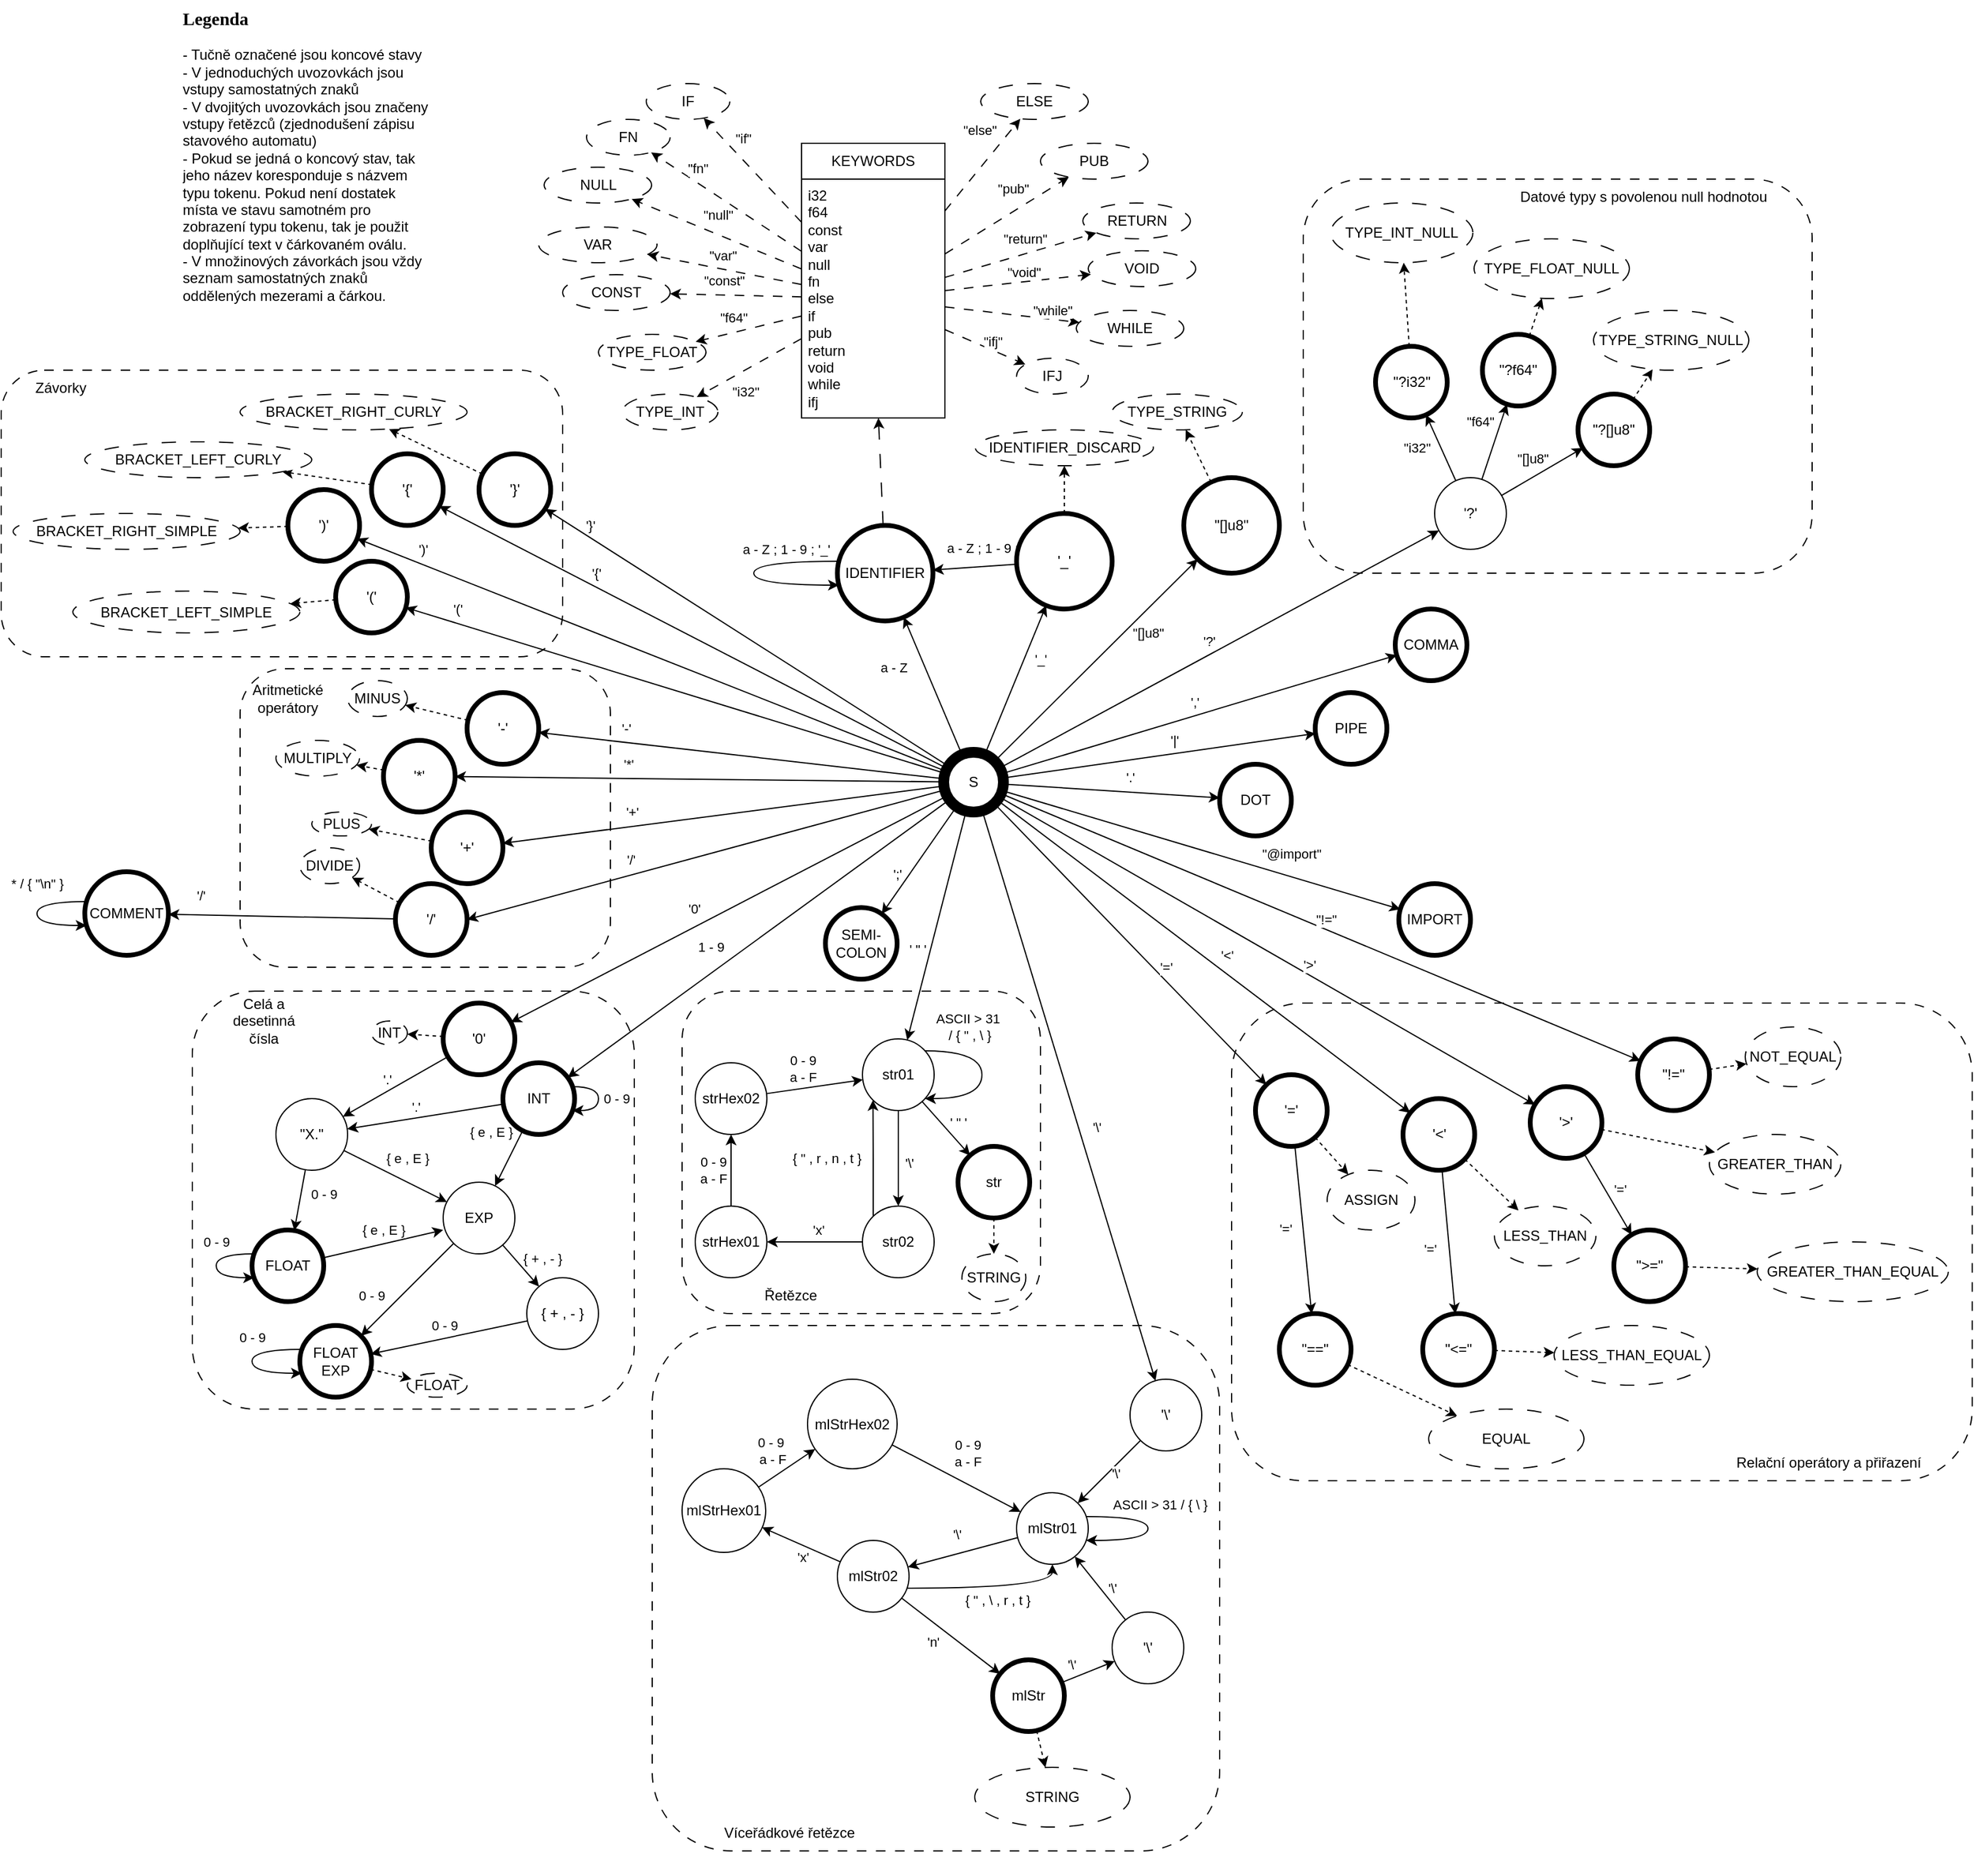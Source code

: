 <mxfile version="24.7.8">
  <diagram name="Page-1" id="Rxdl9dfCEbigbZ1PgYqS">
    <mxGraphModel dx="3342" dy="2724" grid="1" gridSize="10" guides="1" tooltips="1" connect="1" arrows="1" fold="1" page="1" pageScale="1" pageWidth="827" pageHeight="1169" math="0" shadow="0">
      <root>
        <mxCell id="0" />
        <mxCell id="1" parent="0" />
        <mxCell id="bydlkuuJx7RYxUHrt2ru-295" value="" style="group" vertex="1" connectable="0" parent="1">
          <mxGeometry x="-400" y="30" width="470" height="240" as="geometry" />
        </mxCell>
        <mxCell id="bydlkuuJx7RYxUHrt2ru-293" value="" style="rounded=1;whiteSpace=wrap;html=1;dashed=1;dashPattern=8 8;" vertex="1" parent="bydlkuuJx7RYxUHrt2ru-295">
          <mxGeometry width="470" height="240" as="geometry" />
        </mxCell>
        <mxCell id="bydlkuuJx7RYxUHrt2ru-287" style="rounded=0;orthogonalLoop=1;jettySize=auto;html=1;dashed=1;" edge="1" parent="bydlkuuJx7RYxUHrt2ru-295" source="bydlkuuJx7RYxUHrt2ru-273" target="bydlkuuJx7RYxUHrt2ru-285">
          <mxGeometry relative="1" as="geometry" />
        </mxCell>
        <mxCell id="bydlkuuJx7RYxUHrt2ru-273" value="&#39;(&#39;" style="ellipse;whiteSpace=wrap;html=1;aspect=fixed;strokeWidth=4;" vertex="1" parent="bydlkuuJx7RYxUHrt2ru-295">
          <mxGeometry x="280" y="160" width="60" height="60" as="geometry" />
        </mxCell>
        <mxCell id="bydlkuuJx7RYxUHrt2ru-288" style="rounded=0;orthogonalLoop=1;jettySize=auto;html=1;dashed=1;" edge="1" parent="bydlkuuJx7RYxUHrt2ru-295" source="bydlkuuJx7RYxUHrt2ru-274" target="bydlkuuJx7RYxUHrt2ru-286">
          <mxGeometry relative="1" as="geometry" />
        </mxCell>
        <mxCell id="bydlkuuJx7RYxUHrt2ru-274" value="&#39;)&#39;" style="ellipse;whiteSpace=wrap;html=1;aspect=fixed;strokeWidth=4;" vertex="1" parent="bydlkuuJx7RYxUHrt2ru-295">
          <mxGeometry x="240" y="100" width="60" height="60" as="geometry" />
        </mxCell>
        <mxCell id="bydlkuuJx7RYxUHrt2ru-291" style="rounded=0;orthogonalLoop=1;jettySize=auto;html=1;dashed=1;" edge="1" parent="bydlkuuJx7RYxUHrt2ru-295" source="bydlkuuJx7RYxUHrt2ru-275" target="bydlkuuJx7RYxUHrt2ru-289">
          <mxGeometry relative="1" as="geometry" />
        </mxCell>
        <mxCell id="bydlkuuJx7RYxUHrt2ru-275" value="&#39;{&#39;" style="ellipse;whiteSpace=wrap;html=1;aspect=fixed;strokeWidth=4;" vertex="1" parent="bydlkuuJx7RYxUHrt2ru-295">
          <mxGeometry x="310" y="70" width="60" height="60" as="geometry" />
        </mxCell>
        <mxCell id="bydlkuuJx7RYxUHrt2ru-292" style="rounded=0;orthogonalLoop=1;jettySize=auto;html=1;dashed=1;" edge="1" parent="bydlkuuJx7RYxUHrt2ru-295" source="bydlkuuJx7RYxUHrt2ru-276" target="bydlkuuJx7RYxUHrt2ru-290">
          <mxGeometry relative="1" as="geometry" />
        </mxCell>
        <mxCell id="bydlkuuJx7RYxUHrt2ru-276" value="&#39;}&#39;" style="ellipse;whiteSpace=wrap;html=1;aspect=fixed;strokeWidth=4;" vertex="1" parent="bydlkuuJx7RYxUHrt2ru-295">
          <mxGeometry x="400" y="70" width="60" height="60" as="geometry" />
        </mxCell>
        <mxCell id="bydlkuuJx7RYxUHrt2ru-285" value="BRACKET_LEFT_SIMPLE" style="ellipse;whiteSpace=wrap;html=1;dashed=1;dashPattern=12 12;" vertex="1" parent="bydlkuuJx7RYxUHrt2ru-295">
          <mxGeometry x="60" y="185" width="190" height="35" as="geometry" />
        </mxCell>
        <mxCell id="bydlkuuJx7RYxUHrt2ru-286" value="BRACKET_RIGHT_SIMPLE" style="ellipse;whiteSpace=wrap;html=1;dashed=1;dashPattern=12 12;" vertex="1" parent="bydlkuuJx7RYxUHrt2ru-295">
          <mxGeometry x="10" y="120" width="190" height="30" as="geometry" />
        </mxCell>
        <mxCell id="bydlkuuJx7RYxUHrt2ru-289" value="BRACKET_LEFT_CURLY" style="ellipse;whiteSpace=wrap;html=1;dashed=1;dashPattern=12 12;" vertex="1" parent="bydlkuuJx7RYxUHrt2ru-295">
          <mxGeometry x="70" y="60" width="190" height="30" as="geometry" />
        </mxCell>
        <mxCell id="bydlkuuJx7RYxUHrt2ru-290" value="BRACKET_RIGHT_CURLY" style="ellipse;whiteSpace=wrap;html=1;dashed=1;dashPattern=12 12;" vertex="1" parent="bydlkuuJx7RYxUHrt2ru-295">
          <mxGeometry x="200" y="20" width="190" height="30" as="geometry" />
        </mxCell>
        <mxCell id="bydlkuuJx7RYxUHrt2ru-294" value="Závorky" style="text;html=1;align=center;verticalAlign=middle;whiteSpace=wrap;rounded=0;" vertex="1" parent="bydlkuuJx7RYxUHrt2ru-295">
          <mxGeometry x="20" width="60" height="30" as="geometry" />
        </mxCell>
        <mxCell id="bydlkuuJx7RYxUHrt2ru-257" value="" style="group" vertex="1" connectable="0" parent="1">
          <mxGeometry x="-200" y="280" width="310" height="250" as="geometry" />
        </mxCell>
        <mxCell id="bydlkuuJx7RYxUHrt2ru-255" value="" style="rounded=1;whiteSpace=wrap;html=1;dashed=1;dashPattern=8 8;" vertex="1" parent="bydlkuuJx7RYxUHrt2ru-257">
          <mxGeometry width="310" height="250" as="geometry" />
        </mxCell>
        <mxCell id="bydlkuuJx7RYxUHrt2ru-243" style="rounded=0;orthogonalLoop=1;jettySize=auto;html=1;dashed=1;" edge="1" parent="bydlkuuJx7RYxUHrt2ru-257" source="bydlkuuJx7RYxUHrt2ru-229" target="bydlkuuJx7RYxUHrt2ru-242">
          <mxGeometry relative="1" as="geometry" />
        </mxCell>
        <mxCell id="bydlkuuJx7RYxUHrt2ru-229" value="&#39;/&#39;" style="ellipse;whiteSpace=wrap;html=1;aspect=fixed;strokeWidth=4;" vertex="1" parent="bydlkuuJx7RYxUHrt2ru-257">
          <mxGeometry x="130" y="180" width="60" height="60" as="geometry" />
        </mxCell>
        <mxCell id="bydlkuuJx7RYxUHrt2ru-245" style="rounded=0;orthogonalLoop=1;jettySize=auto;html=1;dashed=1;" edge="1" parent="bydlkuuJx7RYxUHrt2ru-257" source="bydlkuuJx7RYxUHrt2ru-233" target="bydlkuuJx7RYxUHrt2ru-244">
          <mxGeometry relative="1" as="geometry" />
        </mxCell>
        <mxCell id="bydlkuuJx7RYxUHrt2ru-233" value="&#39;+&#39;" style="ellipse;whiteSpace=wrap;html=1;aspect=fixed;strokeWidth=4;" vertex="1" parent="bydlkuuJx7RYxUHrt2ru-257">
          <mxGeometry x="160" y="120" width="60" height="60" as="geometry" />
        </mxCell>
        <mxCell id="bydlkuuJx7RYxUHrt2ru-249" style="rounded=0;orthogonalLoop=1;jettySize=auto;html=1;dashed=1;" edge="1" parent="bydlkuuJx7RYxUHrt2ru-257" source="bydlkuuJx7RYxUHrt2ru-234" target="bydlkuuJx7RYxUHrt2ru-246">
          <mxGeometry relative="1" as="geometry" />
        </mxCell>
        <mxCell id="bydlkuuJx7RYxUHrt2ru-234" value="&#39;-&#39;" style="ellipse;whiteSpace=wrap;html=1;aspect=fixed;strokeWidth=4;" vertex="1" parent="bydlkuuJx7RYxUHrt2ru-257">
          <mxGeometry x="190" y="20" width="60" height="60" as="geometry" />
        </mxCell>
        <mxCell id="bydlkuuJx7RYxUHrt2ru-248" style="rounded=0;orthogonalLoop=1;jettySize=auto;html=1;dashed=1;" edge="1" parent="bydlkuuJx7RYxUHrt2ru-257" source="bydlkuuJx7RYxUHrt2ru-235" target="bydlkuuJx7RYxUHrt2ru-247">
          <mxGeometry relative="1" as="geometry" />
        </mxCell>
        <mxCell id="bydlkuuJx7RYxUHrt2ru-235" value="&#39;*&#39;" style="ellipse;whiteSpace=wrap;html=1;aspect=fixed;strokeWidth=4;" vertex="1" parent="bydlkuuJx7RYxUHrt2ru-257">
          <mxGeometry x="120" y="60" width="60" height="60" as="geometry" />
        </mxCell>
        <mxCell id="bydlkuuJx7RYxUHrt2ru-242" value="DIVIDE" style="ellipse;whiteSpace=wrap;html=1;dashed=1;dashPattern=12 12;" vertex="1" parent="bydlkuuJx7RYxUHrt2ru-257">
          <mxGeometry x="50" y="150" width="50" height="30" as="geometry" />
        </mxCell>
        <mxCell id="bydlkuuJx7RYxUHrt2ru-244" value="PLUS" style="ellipse;whiteSpace=wrap;html=1;dashed=1;dashPattern=12 12;" vertex="1" parent="bydlkuuJx7RYxUHrt2ru-257">
          <mxGeometry x="60" y="120" width="50" height="20" as="geometry" />
        </mxCell>
        <mxCell id="bydlkuuJx7RYxUHrt2ru-246" value="MINUS" style="ellipse;whiteSpace=wrap;html=1;dashed=1;dashPattern=12 12;" vertex="1" parent="bydlkuuJx7RYxUHrt2ru-257">
          <mxGeometry x="90" y="10" width="50" height="30" as="geometry" />
        </mxCell>
        <mxCell id="bydlkuuJx7RYxUHrt2ru-247" value="MULTIPLY" style="ellipse;whiteSpace=wrap;html=1;dashed=1;dashPattern=12 12;" vertex="1" parent="bydlkuuJx7RYxUHrt2ru-257">
          <mxGeometry x="30" y="60" width="70" height="30" as="geometry" />
        </mxCell>
        <mxCell id="bydlkuuJx7RYxUHrt2ru-256" value="Aritmetické operátory" style="text;html=1;align=center;verticalAlign=middle;whiteSpace=wrap;rounded=0;" vertex="1" parent="bydlkuuJx7RYxUHrt2ru-257">
          <mxGeometry x="10" y="10" width="60" height="30" as="geometry" />
        </mxCell>
        <mxCell id="bydlkuuJx7RYxUHrt2ru-225" value="" style="group" vertex="1" connectable="0" parent="1">
          <mxGeometry x="-240" y="550" width="370" height="350" as="geometry" />
        </mxCell>
        <mxCell id="bydlkuuJx7RYxUHrt2ru-223" value="" style="rounded=1;whiteSpace=wrap;html=1;dashed=1;dashPattern=8 8;" vertex="1" parent="bydlkuuJx7RYxUHrt2ru-225">
          <mxGeometry width="370" height="350" as="geometry" />
        </mxCell>
        <mxCell id="bydlkuuJx7RYxUHrt2ru-185" style="rounded=0;orthogonalLoop=1;jettySize=auto;html=1;dashed=1;" edge="1" parent="bydlkuuJx7RYxUHrt2ru-225" source="bydlkuuJx7RYxUHrt2ru-182" target="bydlkuuJx7RYxUHrt2ru-184">
          <mxGeometry relative="1" as="geometry" />
        </mxCell>
        <mxCell id="bydlkuuJx7RYxUHrt2ru-193" style="rounded=0;orthogonalLoop=1;jettySize=auto;html=1;" edge="1" parent="bydlkuuJx7RYxUHrt2ru-225" source="bydlkuuJx7RYxUHrt2ru-182" target="bydlkuuJx7RYxUHrt2ru-192">
          <mxGeometry relative="1" as="geometry" />
        </mxCell>
        <mxCell id="bydlkuuJx7RYxUHrt2ru-194" value="&#39;.&#39;" style="edgeLabel;html=1;align=center;verticalAlign=middle;resizable=0;points=[];" vertex="1" connectable="0" parent="bydlkuuJx7RYxUHrt2ru-193">
          <mxGeometry x="-0.298" y="1" relative="1" as="geometry">
            <mxPoint x="-21" as="offset" />
          </mxGeometry>
        </mxCell>
        <mxCell id="bydlkuuJx7RYxUHrt2ru-182" value="&#39;0&#39;" style="ellipse;whiteSpace=wrap;html=1;aspect=fixed;strokeWidth=4;" vertex="1" parent="bydlkuuJx7RYxUHrt2ru-225">
          <mxGeometry x="210" y="10" width="60" height="60" as="geometry" />
        </mxCell>
        <mxCell id="bydlkuuJx7RYxUHrt2ru-195" style="rounded=0;orthogonalLoop=1;jettySize=auto;html=1;" edge="1" parent="bydlkuuJx7RYxUHrt2ru-225" source="bydlkuuJx7RYxUHrt2ru-183" target="bydlkuuJx7RYxUHrt2ru-192">
          <mxGeometry relative="1" as="geometry" />
        </mxCell>
        <mxCell id="bydlkuuJx7RYxUHrt2ru-196" value="&#39;.&#39;" style="edgeLabel;html=1;align=center;verticalAlign=middle;resizable=0;points=[];" vertex="1" connectable="0" parent="bydlkuuJx7RYxUHrt2ru-195">
          <mxGeometry x="0.204" y="-1" relative="1" as="geometry">
            <mxPoint x="5" y="-9" as="offset" />
          </mxGeometry>
        </mxCell>
        <mxCell id="bydlkuuJx7RYxUHrt2ru-203" style="rounded=0;orthogonalLoop=1;jettySize=auto;html=1;" edge="1" parent="bydlkuuJx7RYxUHrt2ru-225" source="bydlkuuJx7RYxUHrt2ru-183" target="bydlkuuJx7RYxUHrt2ru-202">
          <mxGeometry relative="1" as="geometry" />
        </mxCell>
        <mxCell id="bydlkuuJx7RYxUHrt2ru-204" value="{ e , E }" style="edgeLabel;html=1;align=center;verticalAlign=middle;resizable=0;points=[];" vertex="1" connectable="0" parent="bydlkuuJx7RYxUHrt2ru-203">
          <mxGeometry x="-0.001" y="-1" relative="1" as="geometry">
            <mxPoint x="-14" y="-22" as="offset" />
          </mxGeometry>
        </mxCell>
        <mxCell id="bydlkuuJx7RYxUHrt2ru-183" value="INT" style="ellipse;whiteSpace=wrap;html=1;aspect=fixed;strokeWidth=4;" vertex="1" parent="bydlkuuJx7RYxUHrt2ru-225">
          <mxGeometry x="260" y="60" width="60" height="60" as="geometry" />
        </mxCell>
        <mxCell id="bydlkuuJx7RYxUHrt2ru-184" value="INT" style="ellipse;whiteSpace=wrap;html=1;dashed=1;dashPattern=12 12;" vertex="1" parent="bydlkuuJx7RYxUHrt2ru-225">
          <mxGeometry x="150" y="25" width="30" height="20" as="geometry" />
        </mxCell>
        <mxCell id="bydlkuuJx7RYxUHrt2ru-190" style="edgeStyle=orthogonalEdgeStyle;rounded=0;orthogonalLoop=1;jettySize=auto;html=1;curved=1;elbow=horizontal;" edge="1" parent="bydlkuuJx7RYxUHrt2ru-225" source="bydlkuuJx7RYxUHrt2ru-183" target="bydlkuuJx7RYxUHrt2ru-183">
          <mxGeometry relative="1" as="geometry" />
        </mxCell>
        <mxCell id="bydlkuuJx7RYxUHrt2ru-191" value="0 - 9" style="edgeLabel;html=1;align=center;verticalAlign=middle;resizable=0;points=[];" vertex="1" connectable="0" parent="bydlkuuJx7RYxUHrt2ru-190">
          <mxGeometry x="0.467" y="-2" relative="1" as="geometry">
            <mxPoint x="20" y="-8" as="offset" />
          </mxGeometry>
        </mxCell>
        <mxCell id="bydlkuuJx7RYxUHrt2ru-198" style="rounded=0;orthogonalLoop=1;jettySize=auto;html=1;" edge="1" parent="bydlkuuJx7RYxUHrt2ru-225" source="bydlkuuJx7RYxUHrt2ru-192" target="bydlkuuJx7RYxUHrt2ru-197">
          <mxGeometry relative="1" as="geometry" />
        </mxCell>
        <mxCell id="bydlkuuJx7RYxUHrt2ru-199" value="0 - 9" style="edgeLabel;html=1;align=center;verticalAlign=middle;resizable=0;points=[];" vertex="1" connectable="0" parent="bydlkuuJx7RYxUHrt2ru-198">
          <mxGeometry x="-0.262" y="1" relative="1" as="geometry">
            <mxPoint x="18" y="1" as="offset" />
          </mxGeometry>
        </mxCell>
        <mxCell id="bydlkuuJx7RYxUHrt2ru-205" style="rounded=0;orthogonalLoop=1;jettySize=auto;html=1;" edge="1" parent="bydlkuuJx7RYxUHrt2ru-225" source="bydlkuuJx7RYxUHrt2ru-192" target="bydlkuuJx7RYxUHrt2ru-202">
          <mxGeometry relative="1" as="geometry" />
        </mxCell>
        <mxCell id="bydlkuuJx7RYxUHrt2ru-206" value="&lt;span style=&quot;color: rgba(0, 0, 0, 0); font-family: monospace; font-size: 0px; text-align: start; background-color: rgb(27, 29, 30);&quot;&gt;%3CmxGraphModel%3E%3Croot%3E%3CmxCell%20id%3D%220%22%2F%3E%3CmxCell%20id%3D%221%22%20parent%3D%220%22%2F%3E%3CmxCell%20id%3D%222%22%20value%3D%22%7B%20e%20%2C%20E%20%7D%22%20style%3D%22edgeLabel%3Bhtml%3D1%3Balign%3Dcenter%3BverticalAlign%3Dmiddle%3Bresizable%3D0%3Bpoints%3D%5B%5D%3B%22%20vertex%3D%221%22%20connectable%3D%220%22%20parent%3D%221%22%3E%3CmxGeometry%20x%3D%2225.29%22%20y%3D%22654.803%22%20as%3D%22geometry%22%2F%3E%3C%2FmxCell%3E%3C%2Froot%3E%3C%2FmxGraphModel%3E&lt;/span&gt;" style="edgeLabel;html=1;align=center;verticalAlign=middle;resizable=0;points=[];" vertex="1" connectable="0" parent="bydlkuuJx7RYxUHrt2ru-205">
          <mxGeometry x="-0.341" y="-1" relative="1" as="geometry">
            <mxPoint as="offset" />
          </mxGeometry>
        </mxCell>
        <mxCell id="bydlkuuJx7RYxUHrt2ru-207" value="{ e , E }" style="edgeLabel;html=1;align=center;verticalAlign=middle;resizable=0;points=[];" vertex="1" connectable="0" parent="bydlkuuJx7RYxUHrt2ru-205">
          <mxGeometry x="-0.222" y="-2" relative="1" as="geometry">
            <mxPoint x="20" y="-12" as="offset" />
          </mxGeometry>
        </mxCell>
        <mxCell id="bydlkuuJx7RYxUHrt2ru-192" value="&quot;X.&quot;" style="ellipse;whiteSpace=wrap;html=1;aspect=fixed;strokeWidth=1;" vertex="1" parent="bydlkuuJx7RYxUHrt2ru-225">
          <mxGeometry x="70" y="90" width="60" height="60" as="geometry" />
        </mxCell>
        <mxCell id="bydlkuuJx7RYxUHrt2ru-197" value="FLOAT" style="ellipse;whiteSpace=wrap;html=1;aspect=fixed;strokeWidth=4;" vertex="1" parent="bydlkuuJx7RYxUHrt2ru-225">
          <mxGeometry x="50" y="200" width="60" height="60" as="geometry" />
        </mxCell>
        <mxCell id="bydlkuuJx7RYxUHrt2ru-200" style="edgeStyle=orthogonalEdgeStyle;rounded=0;orthogonalLoop=1;jettySize=auto;html=1;curved=1;" edge="1" parent="bydlkuuJx7RYxUHrt2ru-225" source="bydlkuuJx7RYxUHrt2ru-197" target="bydlkuuJx7RYxUHrt2ru-197">
          <mxGeometry relative="1" as="geometry">
            <Array as="points">
              <mxPoint x="20" y="230" />
            </Array>
          </mxGeometry>
        </mxCell>
        <mxCell id="bydlkuuJx7RYxUHrt2ru-201" value="0 - 9" style="edgeLabel;html=1;align=center;verticalAlign=middle;resizable=0;points=[];" vertex="1" connectable="0" parent="bydlkuuJx7RYxUHrt2ru-200">
          <mxGeometry x="-0.479" y="1" relative="1" as="geometry">
            <mxPoint x="-10" y="-11" as="offset" />
          </mxGeometry>
        </mxCell>
        <mxCell id="bydlkuuJx7RYxUHrt2ru-211" style="rounded=0;orthogonalLoop=1;jettySize=auto;html=1;" edge="1" parent="bydlkuuJx7RYxUHrt2ru-225" source="bydlkuuJx7RYxUHrt2ru-202" target="bydlkuuJx7RYxUHrt2ru-210">
          <mxGeometry relative="1" as="geometry" />
        </mxCell>
        <mxCell id="bydlkuuJx7RYxUHrt2ru-212" value="{ + , - }" style="edgeLabel;html=1;align=center;verticalAlign=middle;resizable=0;points=[];" vertex="1" connectable="0" parent="bydlkuuJx7RYxUHrt2ru-211">
          <mxGeometry x="-0.389" y="1" relative="1" as="geometry">
            <mxPoint x="23" y="1" as="offset" />
          </mxGeometry>
        </mxCell>
        <mxCell id="bydlkuuJx7RYxUHrt2ru-216" style="rounded=0;orthogonalLoop=1;jettySize=auto;html=1;" edge="1" parent="bydlkuuJx7RYxUHrt2ru-225" source="bydlkuuJx7RYxUHrt2ru-202" target="bydlkuuJx7RYxUHrt2ru-213">
          <mxGeometry relative="1" as="geometry" />
        </mxCell>
        <mxCell id="bydlkuuJx7RYxUHrt2ru-217" value="0 - 9" style="edgeLabel;html=1;align=center;verticalAlign=middle;resizable=0;points=[];" vertex="1" connectable="0" parent="bydlkuuJx7RYxUHrt2ru-216">
          <mxGeometry x="0.039" y="-1" relative="1" as="geometry">
            <mxPoint x="-28" y="4" as="offset" />
          </mxGeometry>
        </mxCell>
        <mxCell id="bydlkuuJx7RYxUHrt2ru-202" value="EXP" style="ellipse;whiteSpace=wrap;html=1;aspect=fixed;strokeWidth=1;" vertex="1" parent="bydlkuuJx7RYxUHrt2ru-225">
          <mxGeometry x="210" y="160" width="60" height="60" as="geometry" />
        </mxCell>
        <mxCell id="bydlkuuJx7RYxUHrt2ru-208" style="rounded=0;orthogonalLoop=1;jettySize=auto;html=1;entryX=0;entryY=0.667;entryDx=0;entryDy=0;entryPerimeter=0;" edge="1" parent="bydlkuuJx7RYxUHrt2ru-225" source="bydlkuuJx7RYxUHrt2ru-197" target="bydlkuuJx7RYxUHrt2ru-202">
          <mxGeometry relative="1" as="geometry" />
        </mxCell>
        <mxCell id="bydlkuuJx7RYxUHrt2ru-209" value="{ e , E }" style="edgeLabel;html=1;align=center;verticalAlign=middle;resizable=0;points=[];" vertex="1" connectable="0" parent="bydlkuuJx7RYxUHrt2ru-208">
          <mxGeometry x="0.138" y="-1" relative="1" as="geometry">
            <mxPoint x="-7" y="-11" as="offset" />
          </mxGeometry>
        </mxCell>
        <mxCell id="bydlkuuJx7RYxUHrt2ru-218" style="rounded=0;orthogonalLoop=1;jettySize=auto;html=1;" edge="1" parent="bydlkuuJx7RYxUHrt2ru-225" source="bydlkuuJx7RYxUHrt2ru-210" target="bydlkuuJx7RYxUHrt2ru-213">
          <mxGeometry relative="1" as="geometry" />
        </mxCell>
        <mxCell id="bydlkuuJx7RYxUHrt2ru-219" value="0 - 9" style="edgeLabel;html=1;align=center;verticalAlign=middle;resizable=0;points=[];" vertex="1" connectable="0" parent="bydlkuuJx7RYxUHrt2ru-218">
          <mxGeometry x="-0.216" relative="1" as="geometry">
            <mxPoint x="-19" y="-7" as="offset" />
          </mxGeometry>
        </mxCell>
        <mxCell id="bydlkuuJx7RYxUHrt2ru-210" value="{ + , - }" style="ellipse;whiteSpace=wrap;html=1;aspect=fixed;strokeWidth=1;" vertex="1" parent="bydlkuuJx7RYxUHrt2ru-225">
          <mxGeometry x="280" y="240" width="60" height="60" as="geometry" />
        </mxCell>
        <mxCell id="bydlkuuJx7RYxUHrt2ru-215" style="rounded=0;orthogonalLoop=1;jettySize=auto;html=1;dashed=1;" edge="1" parent="bydlkuuJx7RYxUHrt2ru-225" source="bydlkuuJx7RYxUHrt2ru-213" target="bydlkuuJx7RYxUHrt2ru-214">
          <mxGeometry relative="1" as="geometry" />
        </mxCell>
        <mxCell id="bydlkuuJx7RYxUHrt2ru-213" value="FLOAT&lt;div&gt;EXP&lt;/div&gt;" style="ellipse;whiteSpace=wrap;html=1;aspect=fixed;strokeWidth=4;" vertex="1" parent="bydlkuuJx7RYxUHrt2ru-225">
          <mxGeometry x="90" y="280" width="60" height="60" as="geometry" />
        </mxCell>
        <mxCell id="bydlkuuJx7RYxUHrt2ru-214" value="FLOAT" style="ellipse;whiteSpace=wrap;html=1;dashed=1;dashPattern=12 12;" vertex="1" parent="bydlkuuJx7RYxUHrt2ru-225">
          <mxGeometry x="180" y="320" width="50" height="20" as="geometry" />
        </mxCell>
        <mxCell id="bydlkuuJx7RYxUHrt2ru-221" style="edgeStyle=orthogonalEdgeStyle;rounded=0;orthogonalLoop=1;jettySize=auto;html=1;curved=1;" edge="1" parent="bydlkuuJx7RYxUHrt2ru-225" source="bydlkuuJx7RYxUHrt2ru-213" target="bydlkuuJx7RYxUHrt2ru-213">
          <mxGeometry relative="1" as="geometry">
            <Array as="points">
              <mxPoint x="50" y="310" />
            </Array>
          </mxGeometry>
        </mxCell>
        <mxCell id="bydlkuuJx7RYxUHrt2ru-222" value="0 - 9" style="edgeLabel;html=1;align=center;verticalAlign=middle;resizable=0;points=[];" vertex="1" connectable="0" parent="bydlkuuJx7RYxUHrt2ru-221">
          <mxGeometry x="-0.348" y="2" relative="1" as="geometry">
            <mxPoint x="-8" y="-12" as="offset" />
          </mxGeometry>
        </mxCell>
        <mxCell id="bydlkuuJx7RYxUHrt2ru-224" value="Celá a desetinná čísla" style="text;html=1;align=center;verticalAlign=middle;whiteSpace=wrap;rounded=0;" vertex="1" parent="bydlkuuJx7RYxUHrt2ru-225">
          <mxGeometry x="30" y="10" width="60" height="30" as="geometry" />
        </mxCell>
        <mxCell id="bydlkuuJx7RYxUHrt2ru-181" value="" style="group" vertex="1" connectable="0" parent="1">
          <mxGeometry x="170" y="550" width="300" height="270" as="geometry" />
        </mxCell>
        <mxCell id="bydlkuuJx7RYxUHrt2ru-179" value="" style="rounded=1;whiteSpace=wrap;html=1;dashed=1;dashPattern=8 8;" vertex="1" parent="bydlkuuJx7RYxUHrt2ru-181">
          <mxGeometry width="300" height="270" as="geometry" />
        </mxCell>
        <mxCell id="bydlkuuJx7RYxUHrt2ru-157" style="rounded=0;orthogonalLoop=1;jettySize=auto;html=1;" edge="1" parent="bydlkuuJx7RYxUHrt2ru-181" source="bydlkuuJx7RYxUHrt2ru-153" target="bydlkuuJx7RYxUHrt2ru-156">
          <mxGeometry relative="1" as="geometry" />
        </mxCell>
        <mxCell id="bydlkuuJx7RYxUHrt2ru-158" value="&#39; &quot; &#39;" style="edgeLabel;html=1;align=center;verticalAlign=middle;resizable=0;points=[];" vertex="1" connectable="0" parent="bydlkuuJx7RYxUHrt2ru-157">
          <mxGeometry x="-0.074" y="-4" relative="1" as="geometry">
            <mxPoint x="14" y="-6" as="offset" />
          </mxGeometry>
        </mxCell>
        <mxCell id="bydlkuuJx7RYxUHrt2ru-166" style="rounded=0;orthogonalLoop=1;jettySize=auto;html=1;" edge="1" parent="bydlkuuJx7RYxUHrt2ru-181" source="bydlkuuJx7RYxUHrt2ru-153" target="bydlkuuJx7RYxUHrt2ru-163">
          <mxGeometry relative="1" as="geometry" />
        </mxCell>
        <mxCell id="bydlkuuJx7RYxUHrt2ru-167" value="&#39;\&#39;" style="edgeLabel;html=1;align=center;verticalAlign=middle;resizable=0;points=[];" vertex="1" connectable="0" parent="bydlkuuJx7RYxUHrt2ru-166">
          <mxGeometry x="-0.151" y="-1" relative="1" as="geometry">
            <mxPoint x="10" y="10" as="offset" />
          </mxGeometry>
        </mxCell>
        <mxCell id="bydlkuuJx7RYxUHrt2ru-153" value="str01" style="ellipse;whiteSpace=wrap;html=1;aspect=fixed;strokeWidth=1;" vertex="1" parent="bydlkuuJx7RYxUHrt2ru-181">
          <mxGeometry x="151" y="40" width="60" height="60" as="geometry" />
        </mxCell>
        <mxCell id="bydlkuuJx7RYxUHrt2ru-162" style="rounded=0;orthogonalLoop=1;jettySize=auto;html=1;strokeColor=default;dashed=1;" edge="1" parent="bydlkuuJx7RYxUHrt2ru-181" source="bydlkuuJx7RYxUHrt2ru-156" target="bydlkuuJx7RYxUHrt2ru-161">
          <mxGeometry relative="1" as="geometry" />
        </mxCell>
        <mxCell id="bydlkuuJx7RYxUHrt2ru-156" value="str" style="ellipse;whiteSpace=wrap;html=1;aspect=fixed;strokeWidth=4;" vertex="1" parent="bydlkuuJx7RYxUHrt2ru-181">
          <mxGeometry x="231" y="130" width="60" height="60" as="geometry" />
        </mxCell>
        <mxCell id="bydlkuuJx7RYxUHrt2ru-159" style="edgeStyle=orthogonalEdgeStyle;rounded=0;orthogonalLoop=1;jettySize=auto;html=1;curved=1;" edge="1" parent="bydlkuuJx7RYxUHrt2ru-181" source="bydlkuuJx7RYxUHrt2ru-153" target="bydlkuuJx7RYxUHrt2ru-153">
          <mxGeometry relative="1" as="geometry">
            <Array as="points">
              <mxPoint x="251" y="50" />
            </Array>
          </mxGeometry>
        </mxCell>
        <mxCell id="bydlkuuJx7RYxUHrt2ru-160" value="ASCII &amp;gt; 31&lt;div&gt;&amp;nbsp;/ { &quot; , \ }&lt;/div&gt;" style="edgeLabel;html=1;align=center;verticalAlign=middle;resizable=0;points=[];" vertex="1" connectable="0" parent="bydlkuuJx7RYxUHrt2ru-159">
          <mxGeometry x="-0.425" y="-2" relative="1" as="geometry">
            <mxPoint x="-4" y="-22" as="offset" />
          </mxGeometry>
        </mxCell>
        <mxCell id="bydlkuuJx7RYxUHrt2ru-161" value="STRING" style="ellipse;whiteSpace=wrap;html=1;dashed=1;dashPattern=12 12;" vertex="1" parent="bydlkuuJx7RYxUHrt2ru-181">
          <mxGeometry x="234.25" y="220" width="53.5" height="40" as="geometry" />
        </mxCell>
        <mxCell id="bydlkuuJx7RYxUHrt2ru-168" style="rounded=0;orthogonalLoop=1;jettySize=auto;html=1;" edge="1" parent="bydlkuuJx7RYxUHrt2ru-181" source="bydlkuuJx7RYxUHrt2ru-163" target="bydlkuuJx7RYxUHrt2ru-164">
          <mxGeometry relative="1" as="geometry" />
        </mxCell>
        <mxCell id="bydlkuuJx7RYxUHrt2ru-169" value="&#39;x&#39;" style="edgeLabel;html=1;align=center;verticalAlign=middle;resizable=0;points=[];" vertex="1" connectable="0" parent="bydlkuuJx7RYxUHrt2ru-168">
          <mxGeometry x="-0.067" y="1" relative="1" as="geometry">
            <mxPoint y="-11" as="offset" />
          </mxGeometry>
        </mxCell>
        <mxCell id="bydlkuuJx7RYxUHrt2ru-172" style="edgeStyle=orthogonalEdgeStyle;rounded=0;orthogonalLoop=1;jettySize=auto;html=1;entryX=0;entryY=1;entryDx=0;entryDy=0;" edge="1" parent="bydlkuuJx7RYxUHrt2ru-181" source="bydlkuuJx7RYxUHrt2ru-163" target="bydlkuuJx7RYxUHrt2ru-153">
          <mxGeometry relative="1" as="geometry">
            <Array as="points">
              <mxPoint x="160" y="140" />
              <mxPoint x="160" y="140" />
            </Array>
          </mxGeometry>
        </mxCell>
        <mxCell id="bydlkuuJx7RYxUHrt2ru-174" value="{ &quot; , r , n , t }" style="edgeLabel;html=1;align=center;verticalAlign=middle;resizable=0;points=[];" vertex="1" connectable="0" parent="bydlkuuJx7RYxUHrt2ru-172">
          <mxGeometry x="0.292" y="-1" relative="1" as="geometry">
            <mxPoint x="-40" y="14" as="offset" />
          </mxGeometry>
        </mxCell>
        <mxCell id="bydlkuuJx7RYxUHrt2ru-163" value="str02" style="ellipse;whiteSpace=wrap;html=1;aspect=fixed;strokeWidth=1;" vertex="1" parent="bydlkuuJx7RYxUHrt2ru-181">
          <mxGeometry x="151" y="180" width="60" height="60" as="geometry" />
        </mxCell>
        <mxCell id="bydlkuuJx7RYxUHrt2ru-175" style="rounded=0;orthogonalLoop=1;jettySize=auto;html=1;" edge="1" parent="bydlkuuJx7RYxUHrt2ru-181" source="bydlkuuJx7RYxUHrt2ru-164" target="bydlkuuJx7RYxUHrt2ru-165">
          <mxGeometry relative="1" as="geometry" />
        </mxCell>
        <mxCell id="bydlkuuJx7RYxUHrt2ru-177" value="0 - 9&lt;div&gt;a - F&lt;/div&gt;" style="edgeLabel;html=1;align=center;verticalAlign=middle;resizable=0;points=[];" vertex="1" connectable="0" parent="bydlkuuJx7RYxUHrt2ru-175">
          <mxGeometry x="-0.1" y="1" relative="1" as="geometry">
            <mxPoint x="-14" y="-3" as="offset" />
          </mxGeometry>
        </mxCell>
        <mxCell id="bydlkuuJx7RYxUHrt2ru-164" value="strHex01" style="ellipse;whiteSpace=wrap;html=1;aspect=fixed;strokeWidth=1;" vertex="1" parent="bydlkuuJx7RYxUHrt2ru-181">
          <mxGeometry x="11" y="180" width="60" height="60" as="geometry" />
        </mxCell>
        <mxCell id="bydlkuuJx7RYxUHrt2ru-176" style="rounded=0;orthogonalLoop=1;jettySize=auto;html=1;" edge="1" parent="bydlkuuJx7RYxUHrt2ru-181" source="bydlkuuJx7RYxUHrt2ru-165" target="bydlkuuJx7RYxUHrt2ru-153">
          <mxGeometry relative="1" as="geometry" />
        </mxCell>
        <mxCell id="bydlkuuJx7RYxUHrt2ru-178" value="0 - 9&lt;div&gt;a - F&lt;/div&gt;" style="edgeLabel;html=1;align=center;verticalAlign=middle;resizable=0;points=[];" vertex="1" connectable="0" parent="bydlkuuJx7RYxUHrt2ru-176">
          <mxGeometry x="0.028" y="1" relative="1" as="geometry">
            <mxPoint x="-11" y="-14" as="offset" />
          </mxGeometry>
        </mxCell>
        <mxCell id="bydlkuuJx7RYxUHrt2ru-165" value="strHex02" style="ellipse;whiteSpace=wrap;html=1;aspect=fixed;strokeWidth=1;" vertex="1" parent="bydlkuuJx7RYxUHrt2ru-181">
          <mxGeometry x="11" y="60" width="60" height="60" as="geometry" />
        </mxCell>
        <mxCell id="bydlkuuJx7RYxUHrt2ru-180" value="Řetězce" style="text;html=1;align=center;verticalAlign=middle;whiteSpace=wrap;rounded=0;" vertex="1" parent="bydlkuuJx7RYxUHrt2ru-181">
          <mxGeometry x="61" y="240" width="60" height="30" as="geometry" />
        </mxCell>
        <mxCell id="bydlkuuJx7RYxUHrt2ru-120" value="m" style="group;rounded=0;" vertex="1" connectable="0" parent="1">
          <mxGeometry x="125" y="820" width="495" height="470" as="geometry" />
        </mxCell>
        <mxCell id="bydlkuuJx7RYxUHrt2ru-117" value="" style="rounded=1;whiteSpace=wrap;html=1;dashed=1;dashPattern=8 8;" vertex="1" parent="bydlkuuJx7RYxUHrt2ru-120">
          <mxGeometry x="20" y="10" width="475" height="440" as="geometry" />
        </mxCell>
        <mxCell id="bydlkuuJx7RYxUHrt2ru-81" style="rounded=0;orthogonalLoop=1;jettySize=auto;html=1;" edge="1" parent="bydlkuuJx7RYxUHrt2ru-120" source="bydlkuuJx7RYxUHrt2ru-33" target="bydlkuuJx7RYxUHrt2ru-80">
          <mxGeometry relative="1" as="geometry" />
        </mxCell>
        <mxCell id="bydlkuuJx7RYxUHrt2ru-82" value="&#39;\&#39;" style="edgeLabel;html=1;align=center;verticalAlign=middle;resizable=0;points=[];" vertex="1" connectable="0" parent="bydlkuuJx7RYxUHrt2ru-81">
          <mxGeometry x="-0.032" y="1" relative="1" as="geometry">
            <mxPoint x="4" y="1" as="offset" />
          </mxGeometry>
        </mxCell>
        <mxCell id="bydlkuuJx7RYxUHrt2ru-33" value="&#39;\&#39;" style="ellipse;whiteSpace=wrap;html=1;aspect=fixed;strokeWidth=1;" vertex="1" parent="bydlkuuJx7RYxUHrt2ru-120">
          <mxGeometry x="420" y="55" width="60" height="60" as="geometry" />
        </mxCell>
        <mxCell id="bydlkuuJx7RYxUHrt2ru-85" style="edgeStyle=orthogonalEdgeStyle;rounded=0;orthogonalLoop=1;jettySize=auto;html=1;curved=1;" edge="1" parent="bydlkuuJx7RYxUHrt2ru-120" source="bydlkuuJx7RYxUHrt2ru-80" target="bydlkuuJx7RYxUHrt2ru-80">
          <mxGeometry relative="1" as="geometry">
            <mxPoint x="455" y="260" as="targetPoint" />
            <Array as="points">
              <mxPoint x="435" y="180" />
            </Array>
          </mxGeometry>
        </mxCell>
        <mxCell id="bydlkuuJx7RYxUHrt2ru-87" value="ASCII &amp;gt; 31 / { \ }" style="edgeLabel;html=1;align=center;verticalAlign=middle;resizable=0;points=[];" vertex="1" connectable="0" parent="bydlkuuJx7RYxUHrt2ru-85">
          <mxGeometry x="0.288" y="-3" relative="1" as="geometry">
            <mxPoint x="18" y="-27" as="offset" />
          </mxGeometry>
        </mxCell>
        <mxCell id="bydlkuuJx7RYxUHrt2ru-89" style="rounded=0;orthogonalLoop=1;jettySize=auto;html=1;" edge="1" parent="bydlkuuJx7RYxUHrt2ru-120" source="bydlkuuJx7RYxUHrt2ru-80" target="bydlkuuJx7RYxUHrt2ru-88">
          <mxGeometry relative="1" as="geometry" />
        </mxCell>
        <mxCell id="bydlkuuJx7RYxUHrt2ru-90" value="&#39;\&#39;" style="edgeLabel;html=1;align=center;verticalAlign=middle;resizable=0;points=[];" vertex="1" connectable="0" parent="bydlkuuJx7RYxUHrt2ru-89">
          <mxGeometry x="0.015" y="-1" relative="1" as="geometry">
            <mxPoint x="-4" y="-14" as="offset" />
          </mxGeometry>
        </mxCell>
        <mxCell id="bydlkuuJx7RYxUHrt2ru-80" value="mlStr01" style="ellipse;whiteSpace=wrap;html=1;aspect=fixed;strokeWidth=1;" vertex="1" parent="bydlkuuJx7RYxUHrt2ru-120">
          <mxGeometry x="325" y="150" width="60" height="60" as="geometry" />
        </mxCell>
        <mxCell id="bydlkuuJx7RYxUHrt2ru-91" style="edgeStyle=orthogonalEdgeStyle;rounded=0;orthogonalLoop=1;jettySize=auto;html=1;entryX=0.5;entryY=1;entryDx=0;entryDy=0;curved=1;" edge="1" parent="bydlkuuJx7RYxUHrt2ru-120" source="bydlkuuJx7RYxUHrt2ru-88" target="bydlkuuJx7RYxUHrt2ru-80">
          <mxGeometry relative="1" as="geometry">
            <Array as="points">
              <mxPoint x="355" y="230" />
            </Array>
          </mxGeometry>
        </mxCell>
        <mxCell id="bydlkuuJx7RYxUHrt2ru-92" value="{ &quot; , \ , r , t }" style="edgeLabel;html=1;align=center;verticalAlign=middle;resizable=0;points=[];" vertex="1" connectable="0" parent="bydlkuuJx7RYxUHrt2ru-91">
          <mxGeometry x="-0.114" y="-1" relative="1" as="geometry">
            <mxPoint x="12" y="9" as="offset" />
          </mxGeometry>
        </mxCell>
        <mxCell id="bydlkuuJx7RYxUHrt2ru-97" style="rounded=0;orthogonalLoop=1;jettySize=auto;html=1;" edge="1" parent="bydlkuuJx7RYxUHrt2ru-120" source="bydlkuuJx7RYxUHrt2ru-88" target="bydlkuuJx7RYxUHrt2ru-93">
          <mxGeometry relative="1" as="geometry" />
        </mxCell>
        <mxCell id="bydlkuuJx7RYxUHrt2ru-98" value="&#39;n&#39;" style="edgeLabel;html=1;align=center;verticalAlign=middle;resizable=0;points=[];" vertex="1" connectable="0" parent="bydlkuuJx7RYxUHrt2ru-97">
          <mxGeometry x="-0.009" y="1" relative="1" as="geometry">
            <mxPoint x="-15" y="6" as="offset" />
          </mxGeometry>
        </mxCell>
        <mxCell id="bydlkuuJx7RYxUHrt2ru-109" style="rounded=0;orthogonalLoop=1;jettySize=auto;html=1;" edge="1" parent="bydlkuuJx7RYxUHrt2ru-120" source="bydlkuuJx7RYxUHrt2ru-88" target="bydlkuuJx7RYxUHrt2ru-107">
          <mxGeometry relative="1" as="geometry" />
        </mxCell>
        <mxCell id="bydlkuuJx7RYxUHrt2ru-111" value="&#39;x&#39;" style="edgeLabel;html=1;align=center;verticalAlign=middle;resizable=0;points=[];" vertex="1" connectable="0" parent="bydlkuuJx7RYxUHrt2ru-109">
          <mxGeometry x="-0.019" y="-1" relative="1" as="geometry">
            <mxPoint y="11" as="offset" />
          </mxGeometry>
        </mxCell>
        <mxCell id="bydlkuuJx7RYxUHrt2ru-88" value="mlStr02" style="ellipse;whiteSpace=wrap;html=1;aspect=fixed;strokeWidth=1;" vertex="1" parent="bydlkuuJx7RYxUHrt2ru-120">
          <mxGeometry x="175" y="190" width="60" height="60" as="geometry" />
        </mxCell>
        <mxCell id="bydlkuuJx7RYxUHrt2ru-101" style="rounded=0;orthogonalLoop=1;jettySize=auto;html=1;" edge="1" parent="bydlkuuJx7RYxUHrt2ru-120" source="bydlkuuJx7RYxUHrt2ru-93" target="bydlkuuJx7RYxUHrt2ru-100">
          <mxGeometry relative="1" as="geometry" />
        </mxCell>
        <mxCell id="bydlkuuJx7RYxUHrt2ru-102" value="&#39;\&#39;" style="edgeLabel;html=1;align=center;verticalAlign=middle;resizable=0;points=[];" vertex="1" connectable="0" parent="bydlkuuJx7RYxUHrt2ru-101">
          <mxGeometry x="-0.075" y="1" relative="1" as="geometry">
            <mxPoint x="-12" y="-6" as="offset" />
          </mxGeometry>
        </mxCell>
        <mxCell id="bydlkuuJx7RYxUHrt2ru-106" style="rounded=0;orthogonalLoop=1;jettySize=auto;html=1;dashed=1;" edge="1" parent="bydlkuuJx7RYxUHrt2ru-120" source="bydlkuuJx7RYxUHrt2ru-93" target="bydlkuuJx7RYxUHrt2ru-105">
          <mxGeometry relative="1" as="geometry" />
        </mxCell>
        <mxCell id="bydlkuuJx7RYxUHrt2ru-93" value="mlStr" style="ellipse;whiteSpace=wrap;html=1;aspect=fixed;strokeWidth=4;" vertex="1" parent="bydlkuuJx7RYxUHrt2ru-120">
          <mxGeometry x="305" y="290" width="60" height="60" as="geometry" />
        </mxCell>
        <mxCell id="bydlkuuJx7RYxUHrt2ru-103" style="rounded=0;orthogonalLoop=1;jettySize=auto;html=1;" edge="1" parent="bydlkuuJx7RYxUHrt2ru-120" source="bydlkuuJx7RYxUHrt2ru-100" target="bydlkuuJx7RYxUHrt2ru-80">
          <mxGeometry relative="1" as="geometry" />
        </mxCell>
        <mxCell id="bydlkuuJx7RYxUHrt2ru-104" value="&#39;\&#39;" style="edgeLabel;html=1;align=center;verticalAlign=middle;resizable=0;points=[];" vertex="1" connectable="0" parent="bydlkuuJx7RYxUHrt2ru-103">
          <mxGeometry x="0.027" y="2" relative="1" as="geometry">
            <mxPoint x="12" y="-1" as="offset" />
          </mxGeometry>
        </mxCell>
        <mxCell id="bydlkuuJx7RYxUHrt2ru-100" value="&#39;\&#39;" style="ellipse;whiteSpace=wrap;html=1;aspect=fixed;strokeWidth=1;" vertex="1" parent="bydlkuuJx7RYxUHrt2ru-120">
          <mxGeometry x="405" y="250" width="60" height="60" as="geometry" />
        </mxCell>
        <mxCell id="bydlkuuJx7RYxUHrt2ru-105" value="STRING" style="ellipse;whiteSpace=wrap;html=1;dashed=1;dashPattern=12 12;" vertex="1" parent="bydlkuuJx7RYxUHrt2ru-120">
          <mxGeometry x="290" y="380" width="130" height="50" as="geometry" />
        </mxCell>
        <mxCell id="bydlkuuJx7RYxUHrt2ru-112" style="rounded=0;orthogonalLoop=1;jettySize=auto;html=1;" edge="1" parent="bydlkuuJx7RYxUHrt2ru-120" source="bydlkuuJx7RYxUHrt2ru-107" target="bydlkuuJx7RYxUHrt2ru-108">
          <mxGeometry relative="1" as="geometry" />
        </mxCell>
        <mxCell id="bydlkuuJx7RYxUHrt2ru-113" value="0 - 9&lt;div&gt;&amp;nbsp;a - F&lt;/div&gt;" style="edgeLabel;html=1;align=center;verticalAlign=middle;resizable=0;points=[];" vertex="1" connectable="0" parent="bydlkuuJx7RYxUHrt2ru-112">
          <mxGeometry x="0.099" y="1" relative="1" as="geometry">
            <mxPoint x="-16" y="-12" as="offset" />
          </mxGeometry>
        </mxCell>
        <mxCell id="bydlkuuJx7RYxUHrt2ru-107" value="mlStrHex01" style="ellipse;whiteSpace=wrap;html=1;aspect=fixed;strokeWidth=1;" vertex="1" parent="bydlkuuJx7RYxUHrt2ru-120">
          <mxGeometry x="45" y="130" width="70" height="70" as="geometry" />
        </mxCell>
        <mxCell id="bydlkuuJx7RYxUHrt2ru-115" style="rounded=0;orthogonalLoop=1;jettySize=auto;html=1;" edge="1" parent="bydlkuuJx7RYxUHrt2ru-120" source="bydlkuuJx7RYxUHrt2ru-108" target="bydlkuuJx7RYxUHrt2ru-80">
          <mxGeometry relative="1" as="geometry" />
        </mxCell>
        <mxCell id="bydlkuuJx7RYxUHrt2ru-116" value="0 - 9&lt;div&gt;a - F&lt;/div&gt;" style="edgeLabel;html=1;align=center;verticalAlign=middle;resizable=0;points=[];" vertex="1" connectable="0" parent="bydlkuuJx7RYxUHrt2ru-115">
          <mxGeometry x="-0.357" y="2" relative="1" as="geometry">
            <mxPoint x="28" y="-9" as="offset" />
          </mxGeometry>
        </mxCell>
        <mxCell id="bydlkuuJx7RYxUHrt2ru-108" value="mlStrHex02" style="ellipse;whiteSpace=wrap;html=1;aspect=fixed;strokeWidth=1;" vertex="1" parent="bydlkuuJx7RYxUHrt2ru-120">
          <mxGeometry x="150" y="55" width="75" height="75" as="geometry" />
        </mxCell>
        <mxCell id="bydlkuuJx7RYxUHrt2ru-118" value="Víceřádkové řetězce" style="text;html=1;align=center;verticalAlign=middle;whiteSpace=wrap;rounded=0;" vertex="1" parent="bydlkuuJx7RYxUHrt2ru-120">
          <mxGeometry x="45" y="420" width="180" height="30" as="geometry" />
        </mxCell>
        <mxCell id="bydlkuuJx7RYxUHrt2ru-79" value="" style="group" vertex="1" connectable="0" parent="1">
          <mxGeometry x="630" y="560" width="620" height="400" as="geometry" />
        </mxCell>
        <mxCell id="bydlkuuJx7RYxUHrt2ru-77" value="" style="rounded=1;whiteSpace=wrap;html=1;dashed=1;dashPattern=8 8;" vertex="1" parent="bydlkuuJx7RYxUHrt2ru-79">
          <mxGeometry width="620" height="400" as="geometry" />
        </mxCell>
        <mxCell id="bydlkuuJx7RYxUHrt2ru-32" style="rounded=0;orthogonalLoop=1;jettySize=auto;html=1;dashed=1;" edge="1" parent="bydlkuuJx7RYxUHrt2ru-79" source="bydlkuuJx7RYxUHrt2ru-17" target="bydlkuuJx7RYxUHrt2ru-31">
          <mxGeometry relative="1" as="geometry" />
        </mxCell>
        <mxCell id="bydlkuuJx7RYxUHrt2ru-17" value="&quot;!=&quot;" style="ellipse;whiteSpace=wrap;html=1;aspect=fixed;strokeWidth=4;" vertex="1" parent="bydlkuuJx7RYxUHrt2ru-79">
          <mxGeometry x="340" y="30" width="60" height="60" as="geometry" />
        </mxCell>
        <mxCell id="bydlkuuJx7RYxUHrt2ru-31" value="NOT_EQUAL" style="ellipse;whiteSpace=wrap;html=1;dashed=1;dashPattern=12 12;" vertex="1" parent="bydlkuuJx7RYxUHrt2ru-79">
          <mxGeometry x="430" y="20" width="80" height="50" as="geometry" />
        </mxCell>
        <mxCell id="bydlkuuJx7RYxUHrt2ru-60" style="rounded=0;orthogonalLoop=1;jettySize=auto;html=1;" edge="1" parent="bydlkuuJx7RYxUHrt2ru-79" source="bydlkuuJx7RYxUHrt2ru-42" target="bydlkuuJx7RYxUHrt2ru-56">
          <mxGeometry relative="1" as="geometry" />
        </mxCell>
        <mxCell id="bydlkuuJx7RYxUHrt2ru-61" value="&#39;=&#39;" style="edgeLabel;html=1;align=center;verticalAlign=middle;resizable=0;points=[];" vertex="1" connectable="0" parent="bydlkuuJx7RYxUHrt2ru-60">
          <mxGeometry x="0.102" y="-1" relative="1" as="geometry">
            <mxPoint x="-16" as="offset" />
          </mxGeometry>
        </mxCell>
        <mxCell id="bydlkuuJx7RYxUHrt2ru-70" style="rounded=0;orthogonalLoop=1;jettySize=auto;html=1;dashed=1;" edge="1" parent="bydlkuuJx7RYxUHrt2ru-79" source="bydlkuuJx7RYxUHrt2ru-42" target="bydlkuuJx7RYxUHrt2ru-68">
          <mxGeometry relative="1" as="geometry" />
        </mxCell>
        <mxCell id="bydlkuuJx7RYxUHrt2ru-42" value="&#39;&amp;lt;&#39;" style="ellipse;whiteSpace=wrap;html=1;aspect=fixed;strokeWidth=4;" vertex="1" parent="bydlkuuJx7RYxUHrt2ru-79">
          <mxGeometry x="143.5" y="80" width="60" height="60" as="geometry" />
        </mxCell>
        <mxCell id="bydlkuuJx7RYxUHrt2ru-62" style="rounded=0;orthogonalLoop=1;jettySize=auto;html=1;" edge="1" parent="bydlkuuJx7RYxUHrt2ru-79" source="bydlkuuJx7RYxUHrt2ru-45" target="bydlkuuJx7RYxUHrt2ru-57">
          <mxGeometry relative="1" as="geometry" />
        </mxCell>
        <mxCell id="bydlkuuJx7RYxUHrt2ru-63" value="&#39;=&#39;" style="edgeLabel;html=1;align=center;verticalAlign=middle;resizable=0;points=[];" vertex="1" connectable="0" parent="bydlkuuJx7RYxUHrt2ru-62">
          <mxGeometry x="-0.129" relative="1" as="geometry">
            <mxPoint x="12" as="offset" />
          </mxGeometry>
        </mxCell>
        <mxCell id="bydlkuuJx7RYxUHrt2ru-65" style="rounded=0;orthogonalLoop=1;jettySize=auto;html=1;dashed=1;" edge="1" parent="bydlkuuJx7RYxUHrt2ru-79" source="bydlkuuJx7RYxUHrt2ru-45" target="bydlkuuJx7RYxUHrt2ru-64">
          <mxGeometry relative="1" as="geometry" />
        </mxCell>
        <mxCell id="bydlkuuJx7RYxUHrt2ru-45" value="&#39;&amp;gt;&#39;" style="ellipse;whiteSpace=wrap;html=1;aspect=fixed;strokeWidth=4;" vertex="1" parent="bydlkuuJx7RYxUHrt2ru-79">
          <mxGeometry x="250" y="70" width="60" height="60" as="geometry" />
        </mxCell>
        <mxCell id="bydlkuuJx7RYxUHrt2ru-58" style="rounded=0;orthogonalLoop=1;jettySize=auto;html=1;" edge="1" parent="bydlkuuJx7RYxUHrt2ru-79" source="bydlkuuJx7RYxUHrt2ru-48" target="bydlkuuJx7RYxUHrt2ru-55">
          <mxGeometry relative="1" as="geometry" />
        </mxCell>
        <mxCell id="bydlkuuJx7RYxUHrt2ru-59" value="&#39;=&#39;" style="edgeLabel;html=1;align=center;verticalAlign=middle;resizable=0;points=[];" vertex="1" connectable="0" parent="bydlkuuJx7RYxUHrt2ru-58">
          <mxGeometry x="-0.013" y="-2" relative="1" as="geometry">
            <mxPoint x="-13" as="offset" />
          </mxGeometry>
        </mxCell>
        <mxCell id="bydlkuuJx7RYxUHrt2ru-74" style="rounded=0;orthogonalLoop=1;jettySize=auto;html=1;dashed=1;" edge="1" parent="bydlkuuJx7RYxUHrt2ru-79" source="bydlkuuJx7RYxUHrt2ru-48" target="bydlkuuJx7RYxUHrt2ru-73">
          <mxGeometry relative="1" as="geometry" />
        </mxCell>
        <mxCell id="bydlkuuJx7RYxUHrt2ru-48" value="&#39;=&#39;" style="ellipse;whiteSpace=wrap;html=1;aspect=fixed;strokeWidth=4;" vertex="1" parent="bydlkuuJx7RYxUHrt2ru-79">
          <mxGeometry x="20" y="60" width="60" height="60" as="geometry" />
        </mxCell>
        <mxCell id="bydlkuuJx7RYxUHrt2ru-76" style="rounded=0;orthogonalLoop=1;jettySize=auto;html=1;dashed=1;" edge="1" parent="bydlkuuJx7RYxUHrt2ru-79" source="bydlkuuJx7RYxUHrt2ru-55" target="bydlkuuJx7RYxUHrt2ru-75">
          <mxGeometry relative="1" as="geometry" />
        </mxCell>
        <mxCell id="bydlkuuJx7RYxUHrt2ru-55" value="&quot;==&quot;" style="ellipse;whiteSpace=wrap;html=1;aspect=fixed;strokeWidth=4;" vertex="1" parent="bydlkuuJx7RYxUHrt2ru-79">
          <mxGeometry x="40" y="260" width="60" height="60" as="geometry" />
        </mxCell>
        <mxCell id="bydlkuuJx7RYxUHrt2ru-72" style="rounded=0;orthogonalLoop=1;jettySize=auto;html=1;dashed=1;" edge="1" parent="bydlkuuJx7RYxUHrt2ru-79" source="bydlkuuJx7RYxUHrt2ru-56" target="bydlkuuJx7RYxUHrt2ru-71">
          <mxGeometry relative="1" as="geometry" />
        </mxCell>
        <mxCell id="bydlkuuJx7RYxUHrt2ru-56" value="&quot;&amp;lt;=&quot;" style="ellipse;whiteSpace=wrap;html=1;aspect=fixed;strokeWidth=4;" vertex="1" parent="bydlkuuJx7RYxUHrt2ru-79">
          <mxGeometry x="160" y="260" width="60" height="60" as="geometry" />
        </mxCell>
        <mxCell id="bydlkuuJx7RYxUHrt2ru-67" style="rounded=0;orthogonalLoop=1;jettySize=auto;html=1;dashed=1;" edge="1" parent="bydlkuuJx7RYxUHrt2ru-79" source="bydlkuuJx7RYxUHrt2ru-57" target="bydlkuuJx7RYxUHrt2ru-66">
          <mxGeometry relative="1" as="geometry" />
        </mxCell>
        <mxCell id="bydlkuuJx7RYxUHrt2ru-57" value="&quot;&amp;gt;=&quot;" style="ellipse;whiteSpace=wrap;html=1;aspect=fixed;strokeWidth=4;" vertex="1" parent="bydlkuuJx7RYxUHrt2ru-79">
          <mxGeometry x="320" y="190" width="60" height="60" as="geometry" />
        </mxCell>
        <mxCell id="bydlkuuJx7RYxUHrt2ru-64" value="GREATER_THAN" style="ellipse;whiteSpace=wrap;html=1;dashed=1;dashPattern=12 12;" vertex="1" parent="bydlkuuJx7RYxUHrt2ru-79">
          <mxGeometry x="400" y="110" width="110" height="50" as="geometry" />
        </mxCell>
        <mxCell id="bydlkuuJx7RYxUHrt2ru-66" value="GREATER_THAN_EQUAL" style="ellipse;whiteSpace=wrap;html=1;dashed=1;dashPattern=12 12;" vertex="1" parent="bydlkuuJx7RYxUHrt2ru-79">
          <mxGeometry x="440" y="200" width="160" height="50" as="geometry" />
        </mxCell>
        <mxCell id="bydlkuuJx7RYxUHrt2ru-68" value="LESS_THAN" style="ellipse;whiteSpace=wrap;html=1;dashed=1;dashPattern=12 12;" vertex="1" parent="bydlkuuJx7RYxUHrt2ru-79">
          <mxGeometry x="220" y="170" width="85" height="50" as="geometry" />
        </mxCell>
        <mxCell id="bydlkuuJx7RYxUHrt2ru-71" value="LESS_THAN_EQUAL" style="ellipse;whiteSpace=wrap;html=1;dashed=1;dashPattern=12 12;" vertex="1" parent="bydlkuuJx7RYxUHrt2ru-79">
          <mxGeometry x="270" y="270" width="130" height="50" as="geometry" />
        </mxCell>
        <mxCell id="bydlkuuJx7RYxUHrt2ru-73" value="ASSIGN" style="ellipse;whiteSpace=wrap;html=1;dashed=1;dashPattern=12 12;" vertex="1" parent="bydlkuuJx7RYxUHrt2ru-79">
          <mxGeometry x="80" y="140" width="73.5" height="50" as="geometry" />
        </mxCell>
        <mxCell id="bydlkuuJx7RYxUHrt2ru-75" value="EQUAL" style="ellipse;whiteSpace=wrap;html=1;dashed=1;dashPattern=12 12;" vertex="1" parent="bydlkuuJx7RYxUHrt2ru-79">
          <mxGeometry x="165" y="340" width="130" height="50" as="geometry" />
        </mxCell>
        <mxCell id="bydlkuuJx7RYxUHrt2ru-78" value="Relační operátory a přiřazení" style="text;html=1;align=center;verticalAlign=middle;whiteSpace=wrap;rounded=0;" vertex="1" parent="bydlkuuJx7RYxUHrt2ru-79">
          <mxGeometry x="400" y="370" width="200" height="30" as="geometry" />
        </mxCell>
        <mxCell id="bydlkuuJx7RYxUHrt2ru-41" value="" style="group;dashed=1;dashPattern=12 12;" vertex="1" connectable="0" parent="1">
          <mxGeometry x="690" y="-130" width="433" height="330" as="geometry" />
        </mxCell>
        <mxCell id="bydlkuuJx7RYxUHrt2ru-38" value="" style="rounded=1;whiteSpace=wrap;html=1;dashed=1;dashPattern=8 8;align=center;" vertex="1" parent="bydlkuuJx7RYxUHrt2ru-41">
          <mxGeometry width="426" height="330" as="geometry" />
        </mxCell>
        <mxCell id="bydlkuuJx7RYxUHrt2ru-6" style="rounded=0;orthogonalLoop=1;jettySize=auto;html=1;" edge="1" parent="bydlkuuJx7RYxUHrt2ru-41" source="bydlkuuJx7RYxUHrt2ru-4" target="bydlkuuJx7RYxUHrt2ru-5">
          <mxGeometry relative="1" as="geometry" />
        </mxCell>
        <mxCell id="bydlkuuJx7RYxUHrt2ru-10" value="&quot;i32&quot;" style="edgeLabel;html=1;align=center;verticalAlign=middle;resizable=0;points=[];" vertex="1" connectable="0" parent="bydlkuuJx7RYxUHrt2ru-6">
          <mxGeometry x="0.004" relative="1" as="geometry">
            <mxPoint x="-20" as="offset" />
          </mxGeometry>
        </mxCell>
        <mxCell id="bydlkuuJx7RYxUHrt2ru-8" style="rounded=0;orthogonalLoop=1;jettySize=auto;html=1;" edge="1" parent="bydlkuuJx7RYxUHrt2ru-41" source="bydlkuuJx7RYxUHrt2ru-4" target="bydlkuuJx7RYxUHrt2ru-7">
          <mxGeometry relative="1" as="geometry" />
        </mxCell>
        <mxCell id="bydlkuuJx7RYxUHrt2ru-11" value="&quot;f64&quot;" style="edgeLabel;html=1;align=center;verticalAlign=middle;resizable=0;points=[];" vertex="1" connectable="0" parent="bydlkuuJx7RYxUHrt2ru-8">
          <mxGeometry x="0.218" relative="1" as="geometry">
            <mxPoint x="-15" y="-10" as="offset" />
          </mxGeometry>
        </mxCell>
        <mxCell id="bydlkuuJx7RYxUHrt2ru-12" style="rounded=0;orthogonalLoop=1;jettySize=auto;html=1;" edge="1" parent="bydlkuuJx7RYxUHrt2ru-41" source="bydlkuuJx7RYxUHrt2ru-4" target="bydlkuuJx7RYxUHrt2ru-9">
          <mxGeometry relative="1" as="geometry" />
        </mxCell>
        <mxCell id="bydlkuuJx7RYxUHrt2ru-13" value="&quot;[]u8&quot;" style="edgeLabel;html=1;align=center;verticalAlign=middle;resizable=0;points=[];" vertex="1" connectable="0" parent="bydlkuuJx7RYxUHrt2ru-12">
          <mxGeometry x="0.383" y="2" relative="1" as="geometry">
            <mxPoint x="-20" y="-2" as="offset" />
          </mxGeometry>
        </mxCell>
        <mxCell id="bydlkuuJx7RYxUHrt2ru-4" value="&#39;?&#39;" style="ellipse;whiteSpace=wrap;html=1;aspect=fixed;strokeWidth=1;" vertex="1" parent="bydlkuuJx7RYxUHrt2ru-41">
          <mxGeometry x="110" y="250" width="60" height="60" as="geometry" />
        </mxCell>
        <mxCell id="bydlkuuJx7RYxUHrt2ru-36" style="rounded=0;orthogonalLoop=1;jettySize=auto;html=1;dashed=1;" edge="1" parent="bydlkuuJx7RYxUHrt2ru-41" source="bydlkuuJx7RYxUHrt2ru-5" target="bydlkuuJx7RYxUHrt2ru-21">
          <mxGeometry relative="1" as="geometry" />
        </mxCell>
        <mxCell id="bydlkuuJx7RYxUHrt2ru-5" value="&quot;?i32&quot;" style="ellipse;whiteSpace=wrap;html=1;aspect=fixed;strokeWidth=4;" vertex="1" parent="bydlkuuJx7RYxUHrt2ru-41">
          <mxGeometry x="60.5" y="140" width="60" height="60" as="geometry" />
        </mxCell>
        <mxCell id="bydlkuuJx7RYxUHrt2ru-25" style="rounded=0;orthogonalLoop=1;jettySize=auto;html=1;dashed=1;" edge="1" parent="bydlkuuJx7RYxUHrt2ru-41" source="bydlkuuJx7RYxUHrt2ru-7" target="bydlkuuJx7RYxUHrt2ru-23">
          <mxGeometry relative="1" as="geometry" />
        </mxCell>
        <mxCell id="bydlkuuJx7RYxUHrt2ru-7" value="&quot;?f64&quot;" style="ellipse;whiteSpace=wrap;html=1;aspect=fixed;strokeWidth=4;" vertex="1" parent="bydlkuuJx7RYxUHrt2ru-41">
          <mxGeometry x="150" y="130" width="60" height="60" as="geometry" />
        </mxCell>
        <mxCell id="bydlkuuJx7RYxUHrt2ru-27" style="rounded=0;orthogonalLoop=1;jettySize=auto;html=1;dashed=1;" edge="1" parent="bydlkuuJx7RYxUHrt2ru-41" source="bydlkuuJx7RYxUHrt2ru-9" target="bydlkuuJx7RYxUHrt2ru-26">
          <mxGeometry relative="1" as="geometry" />
        </mxCell>
        <mxCell id="bydlkuuJx7RYxUHrt2ru-9" value="&quot;?[]u8&quot;" style="ellipse;whiteSpace=wrap;html=1;aspect=fixed;strokeWidth=4;" vertex="1" parent="bydlkuuJx7RYxUHrt2ru-41">
          <mxGeometry x="230" y="180" width="60" height="60" as="geometry" />
        </mxCell>
        <mxCell id="bydlkuuJx7RYxUHrt2ru-21" value="TYPE_INT_NULL" style="ellipse;whiteSpace=wrap;html=1;dashed=1;dashPattern=12 12;" vertex="1" parent="bydlkuuJx7RYxUHrt2ru-41">
          <mxGeometry x="23" y="20" width="119" height="50" as="geometry" />
        </mxCell>
        <mxCell id="bydlkuuJx7RYxUHrt2ru-23" value="TYPE_FLOAT_NULL" style="ellipse;whiteSpace=wrap;html=1;dashed=1;dashPattern=12 12;" vertex="1" parent="bydlkuuJx7RYxUHrt2ru-41">
          <mxGeometry x="143" y="50" width="130" height="50" as="geometry" />
        </mxCell>
        <mxCell id="bydlkuuJx7RYxUHrt2ru-26" value="TYPE_STRING_NULL" style="ellipse;whiteSpace=wrap;html=1;dashed=1;dashPattern=12 12;" vertex="1" parent="bydlkuuJx7RYxUHrt2ru-41">
          <mxGeometry x="243" y="110" width="130" height="50" as="geometry" />
        </mxCell>
        <mxCell id="bydlkuuJx7RYxUHrt2ru-39" value="Datové typy s povolenou null hodnotou" style="text;html=1;align=center;verticalAlign=middle;whiteSpace=wrap;rounded=0;" vertex="1" parent="bydlkuuJx7RYxUHrt2ru-41">
          <mxGeometry x="170" width="230" height="30" as="geometry" />
        </mxCell>
        <mxCell id="oS9xB2QVCkTxdSV_m9CU-5" style="rounded=0;orthogonalLoop=1;jettySize=auto;html=1;" parent="1" source="oS9xB2QVCkTxdSV_m9CU-4" target="bydlkuuJx7RYxUHrt2ru-1" edge="1">
          <mxGeometry relative="1" as="geometry">
            <mxPoint x="570" y="385" as="targetPoint" />
          </mxGeometry>
        </mxCell>
        <mxCell id="oS9xB2QVCkTxdSV_m9CU-6" value="&#39;.&#39;" style="edgeLabel;html=1;align=center;verticalAlign=middle;resizable=0;points=[];" parent="oS9xB2QVCkTxdSV_m9CU-5" vertex="1" connectable="0">
          <mxGeometry relative="1" as="geometry">
            <mxPoint x="15" y="-12" as="offset" />
          </mxGeometry>
        </mxCell>
        <mxCell id="oS9xB2QVCkTxdSV_m9CU-11" style="rounded=0;orthogonalLoop=1;jettySize=auto;html=1;" parent="1" source="oS9xB2QVCkTxdSV_m9CU-4" target="bydlkuuJx7RYxUHrt2ru-2" edge="1">
          <mxGeometry relative="1" as="geometry">
            <mxPoint x="590.0" y="315" as="targetPoint" />
          </mxGeometry>
        </mxCell>
        <mxCell id="oS9xB2QVCkTxdSV_m9CU-12" value="&#39;|&#39;" style="edgeLabel;html=1;align=center;verticalAlign=middle;resizable=0;points=[];" parent="oS9xB2QVCkTxdSV_m9CU-11" vertex="1" connectable="0">
          <mxGeometry x="0.038" y="2" relative="1" as="geometry">
            <mxPoint x="8" y="-10" as="offset" />
          </mxGeometry>
        </mxCell>
        <mxCell id="oS9xB2QVCkTxdSV_m9CU-19" style="rounded=0;orthogonalLoop=1;jettySize=auto;html=1;" parent="1" source="oS9xB2QVCkTxdSV_m9CU-4" target="bydlkuuJx7RYxUHrt2ru-3" edge="1">
          <mxGeometry relative="1" as="geometry">
            <mxPoint x="600.0" y="250.0" as="targetPoint" />
          </mxGeometry>
        </mxCell>
        <mxCell id="oS9xB2QVCkTxdSV_m9CU-20" value="&#39;,&#39;" style="edgeLabel;html=1;align=center;verticalAlign=middle;resizable=0;points=[];" parent="oS9xB2QVCkTxdSV_m9CU-19" vertex="1" connectable="0">
          <mxGeometry x="0.025" relative="1" as="geometry">
            <mxPoint x="-9" y="-9" as="offset" />
          </mxGeometry>
        </mxCell>
        <mxCell id="oS9xB2QVCkTxdSV_m9CU-35" style="rounded=0;orthogonalLoop=1;jettySize=auto;html=1;" parent="1" source="oS9xB2QVCkTxdSV_m9CU-4" target="bydlkuuJx7RYxUHrt2ru-4" edge="1">
          <mxGeometry relative="1" as="geometry">
            <mxPoint x="605.0" y="210" as="targetPoint" />
          </mxGeometry>
        </mxCell>
        <mxCell id="oS9xB2QVCkTxdSV_m9CU-36" value="&#39;?&#39;" style="edgeLabel;html=1;align=center;verticalAlign=middle;resizable=0;points=[];" parent="oS9xB2QVCkTxdSV_m9CU-35" vertex="1" connectable="0">
          <mxGeometry x="-0.019" y="2" relative="1" as="geometry">
            <mxPoint x="-5" y="-7" as="offset" />
          </mxGeometry>
        </mxCell>
        <mxCell id="bydlkuuJx7RYxUHrt2ru-15" style="rounded=0;orthogonalLoop=1;jettySize=auto;html=1;" edge="1" parent="1" source="oS9xB2QVCkTxdSV_m9CU-4" target="bydlkuuJx7RYxUHrt2ru-14">
          <mxGeometry relative="1" as="geometry" />
        </mxCell>
        <mxCell id="bydlkuuJx7RYxUHrt2ru-16" value="&quot;@import&quot;" style="edgeLabel;html=1;align=center;verticalAlign=middle;resizable=0;points=[];" vertex="1" connectable="0" parent="bydlkuuJx7RYxUHrt2ru-15">
          <mxGeometry x="-0.016" y="-1" relative="1" as="geometry">
            <mxPoint x="78" y="3" as="offset" />
          </mxGeometry>
        </mxCell>
        <mxCell id="bydlkuuJx7RYxUHrt2ru-29" style="rounded=0;orthogonalLoop=1;jettySize=auto;html=1;" edge="1" parent="1" source="oS9xB2QVCkTxdSV_m9CU-4" target="bydlkuuJx7RYxUHrt2ru-17">
          <mxGeometry relative="1" as="geometry" />
        </mxCell>
        <mxCell id="bydlkuuJx7RYxUHrt2ru-30" value="&quot;!=&quot;" style="edgeLabel;html=1;align=center;verticalAlign=middle;resizable=0;points=[];" vertex="1" connectable="0" parent="bydlkuuJx7RYxUHrt2ru-29">
          <mxGeometry x="0.121" y="-1" relative="1" as="geometry">
            <mxPoint x="-28" y="-21" as="offset" />
          </mxGeometry>
        </mxCell>
        <mxCell id="bydlkuuJx7RYxUHrt2ru-34" style="rounded=0;orthogonalLoop=1;jettySize=auto;html=1;" edge="1" parent="1" source="oS9xB2QVCkTxdSV_m9CU-4" target="bydlkuuJx7RYxUHrt2ru-33">
          <mxGeometry relative="1" as="geometry" />
        </mxCell>
        <mxCell id="bydlkuuJx7RYxUHrt2ru-35" value="&#39;\&#39;" style="edgeLabel;html=1;align=center;verticalAlign=middle;resizable=0;points=[];" vertex="1" connectable="0" parent="bydlkuuJx7RYxUHrt2ru-34">
          <mxGeometry x="0.189" y="-1" relative="1" as="geometry">
            <mxPoint x="10" y="-19" as="offset" />
          </mxGeometry>
        </mxCell>
        <mxCell id="bydlkuuJx7RYxUHrt2ru-43" style="rounded=0;orthogonalLoop=1;jettySize=auto;html=1;" edge="1" parent="1" source="oS9xB2QVCkTxdSV_m9CU-4" target="bydlkuuJx7RYxUHrt2ru-42">
          <mxGeometry relative="1" as="geometry" />
        </mxCell>
        <mxCell id="bydlkuuJx7RYxUHrt2ru-44" value="&#39;&amp;lt;&#39;" style="edgeLabel;html=1;align=center;verticalAlign=middle;resizable=0;points=[];" vertex="1" connectable="0" parent="bydlkuuJx7RYxUHrt2ru-43">
          <mxGeometry x="0.047" y="-1" relative="1" as="geometry">
            <mxPoint x="11" y="-8" as="offset" />
          </mxGeometry>
        </mxCell>
        <mxCell id="bydlkuuJx7RYxUHrt2ru-46" style="rounded=0;orthogonalLoop=1;jettySize=auto;html=1;" edge="1" parent="1" source="oS9xB2QVCkTxdSV_m9CU-4" target="bydlkuuJx7RYxUHrt2ru-45">
          <mxGeometry relative="1" as="geometry" />
        </mxCell>
        <mxCell id="bydlkuuJx7RYxUHrt2ru-47" value="&#39;&amp;gt;&#39;" style="edgeLabel;html=1;align=center;verticalAlign=middle;resizable=0;points=[];" vertex="1" connectable="0" parent="bydlkuuJx7RYxUHrt2ru-46">
          <mxGeometry x="-0.002" y="-3" relative="1" as="geometry">
            <mxPoint x="37" y="9" as="offset" />
          </mxGeometry>
        </mxCell>
        <mxCell id="bydlkuuJx7RYxUHrt2ru-50" style="rounded=0;orthogonalLoop=1;jettySize=auto;html=1;" edge="1" parent="1" source="oS9xB2QVCkTxdSV_m9CU-4" target="bydlkuuJx7RYxUHrt2ru-48">
          <mxGeometry relative="1" as="geometry" />
        </mxCell>
        <mxCell id="bydlkuuJx7RYxUHrt2ru-51" value="&#39;=&#39;" style="edgeLabel;html=1;align=center;verticalAlign=middle;resizable=0;points=[];" vertex="1" connectable="0" parent="bydlkuuJx7RYxUHrt2ru-50">
          <mxGeometry x="0.032" relative="1" as="geometry">
            <mxPoint x="26" y="15" as="offset" />
          </mxGeometry>
        </mxCell>
        <mxCell id="bydlkuuJx7RYxUHrt2ru-154" style="rounded=0;orthogonalLoop=1;jettySize=auto;html=1;" edge="1" parent="1" source="oS9xB2QVCkTxdSV_m9CU-4" target="bydlkuuJx7RYxUHrt2ru-153">
          <mxGeometry relative="1" as="geometry" />
        </mxCell>
        <mxCell id="bydlkuuJx7RYxUHrt2ru-155" value="&#39; &quot; &#39;" style="edgeLabel;html=1;align=center;verticalAlign=middle;resizable=0;points=[];" vertex="1" connectable="0" parent="bydlkuuJx7RYxUHrt2ru-154">
          <mxGeometry x="0.205" y="-2" relative="1" as="geometry">
            <mxPoint x="-9" as="offset" />
          </mxGeometry>
        </mxCell>
        <mxCell id="bydlkuuJx7RYxUHrt2ru-186" style="rounded=0;orthogonalLoop=1;jettySize=auto;html=1;" edge="1" parent="1" source="oS9xB2QVCkTxdSV_m9CU-4" target="bydlkuuJx7RYxUHrt2ru-182">
          <mxGeometry relative="1" as="geometry" />
        </mxCell>
        <mxCell id="bydlkuuJx7RYxUHrt2ru-188" value="&#39;0&#39;" style="edgeLabel;html=1;align=center;verticalAlign=middle;resizable=0;points=[];" vertex="1" connectable="0" parent="bydlkuuJx7RYxUHrt2ru-186">
          <mxGeometry x="0.048" y="1" relative="1" as="geometry">
            <mxPoint x="-21" y="-6" as="offset" />
          </mxGeometry>
        </mxCell>
        <mxCell id="bydlkuuJx7RYxUHrt2ru-187" style="rounded=0;orthogonalLoop=1;jettySize=auto;html=1;" edge="1" parent="1" source="oS9xB2QVCkTxdSV_m9CU-4" target="bydlkuuJx7RYxUHrt2ru-183">
          <mxGeometry relative="1" as="geometry" />
        </mxCell>
        <mxCell id="bydlkuuJx7RYxUHrt2ru-189" value="1 - 9" style="edgeLabel;html=1;align=center;verticalAlign=middle;resizable=0;points=[];" vertex="1" connectable="0" parent="bydlkuuJx7RYxUHrt2ru-187">
          <mxGeometry x="0.116" y="1" relative="1" as="geometry">
            <mxPoint x="-22" y="-8" as="offset" />
          </mxGeometry>
        </mxCell>
        <mxCell id="bydlkuuJx7RYxUHrt2ru-227" style="rounded=0;orthogonalLoop=1;jettySize=auto;html=1;" edge="1" parent="1" source="oS9xB2QVCkTxdSV_m9CU-4" target="bydlkuuJx7RYxUHrt2ru-226">
          <mxGeometry relative="1" as="geometry" />
        </mxCell>
        <mxCell id="bydlkuuJx7RYxUHrt2ru-228" value="&#39;;&#39;" style="edgeLabel;html=1;align=center;verticalAlign=middle;resizable=0;points=[];" vertex="1" connectable="0" parent="bydlkuuJx7RYxUHrt2ru-227">
          <mxGeometry x="0.242" relative="1" as="geometry">
            <mxPoint x="-11" as="offset" />
          </mxGeometry>
        </mxCell>
        <mxCell id="bydlkuuJx7RYxUHrt2ru-231" style="rounded=0;orthogonalLoop=1;jettySize=auto;html=1;entryX=1;entryY=0.5;entryDx=0;entryDy=0;" edge="1" parent="1" source="oS9xB2QVCkTxdSV_m9CU-4" target="bydlkuuJx7RYxUHrt2ru-229">
          <mxGeometry relative="1" as="geometry" />
        </mxCell>
        <mxCell id="bydlkuuJx7RYxUHrt2ru-232" value="&#39;/&#39;" style="edgeLabel;html=1;align=center;verticalAlign=middle;resizable=0;points=[];" vertex="1" connectable="0" parent="bydlkuuJx7RYxUHrt2ru-231">
          <mxGeometry x="-0.141" y="1" relative="1" as="geometry">
            <mxPoint x="-92" y="11" as="offset" />
          </mxGeometry>
        </mxCell>
        <mxCell id="bydlkuuJx7RYxUHrt2ru-236" style="rounded=0;orthogonalLoop=1;jettySize=auto;html=1;" edge="1" parent="1" source="oS9xB2QVCkTxdSV_m9CU-4" target="bydlkuuJx7RYxUHrt2ru-233">
          <mxGeometry relative="1" as="geometry" />
        </mxCell>
        <mxCell id="bydlkuuJx7RYxUHrt2ru-237" value="&#39;+&#39;" style="edgeLabel;html=1;align=center;verticalAlign=middle;resizable=0;points=[];" vertex="1" connectable="0" parent="bydlkuuJx7RYxUHrt2ru-236">
          <mxGeometry x="-0.481" y="-1" relative="1" as="geometry">
            <mxPoint x="-166" y="10" as="offset" />
          </mxGeometry>
        </mxCell>
        <mxCell id="bydlkuuJx7RYxUHrt2ru-238" style="rounded=0;orthogonalLoop=1;jettySize=auto;html=1;" edge="1" parent="1" source="oS9xB2QVCkTxdSV_m9CU-4" target="bydlkuuJx7RYxUHrt2ru-235">
          <mxGeometry relative="1" as="geometry" />
        </mxCell>
        <mxCell id="bydlkuuJx7RYxUHrt2ru-239" value="&#39;*&#39;" style="edgeLabel;html=1;align=center;verticalAlign=middle;resizable=0;points=[];" vertex="1" connectable="0" parent="bydlkuuJx7RYxUHrt2ru-238">
          <mxGeometry x="0.131" y="1" relative="1" as="geometry">
            <mxPoint x="-33" y="-13" as="offset" />
          </mxGeometry>
        </mxCell>
        <mxCell id="bydlkuuJx7RYxUHrt2ru-240" style="rounded=0;orthogonalLoop=1;jettySize=auto;html=1;" edge="1" parent="1" source="oS9xB2QVCkTxdSV_m9CU-4" target="bydlkuuJx7RYxUHrt2ru-234">
          <mxGeometry relative="1" as="geometry" />
        </mxCell>
        <mxCell id="bydlkuuJx7RYxUHrt2ru-241" value="&#39;-&#39;" style="edgeLabel;html=1;align=center;verticalAlign=middle;resizable=0;points=[];" vertex="1" connectable="0" parent="bydlkuuJx7RYxUHrt2ru-240">
          <mxGeometry x="0.572" y="1" relative="1" as="geometry">
            <mxPoint y="-13" as="offset" />
          </mxGeometry>
        </mxCell>
        <mxCell id="bydlkuuJx7RYxUHrt2ru-277" style="rounded=0;orthogonalLoop=1;jettySize=auto;html=1;" edge="1" parent="1" source="oS9xB2QVCkTxdSV_m9CU-4" target="bydlkuuJx7RYxUHrt2ru-273">
          <mxGeometry relative="1" as="geometry" />
        </mxCell>
        <mxCell id="bydlkuuJx7RYxUHrt2ru-278" value="&#39;(&#39;" style="edgeLabel;html=1;align=center;verticalAlign=middle;resizable=0;points=[];" vertex="1" connectable="0" parent="bydlkuuJx7RYxUHrt2ru-277">
          <mxGeometry x="0.812" relative="1" as="geometry">
            <mxPoint x="1" y="-12" as="offset" />
          </mxGeometry>
        </mxCell>
        <mxCell id="bydlkuuJx7RYxUHrt2ru-279" style="rounded=0;orthogonalLoop=1;jettySize=auto;html=1;" edge="1" parent="1" source="oS9xB2QVCkTxdSV_m9CU-4" target="bydlkuuJx7RYxUHrt2ru-274">
          <mxGeometry relative="1" as="geometry" />
        </mxCell>
        <mxCell id="bydlkuuJx7RYxUHrt2ru-280" value="&#39;)&#39;" style="edgeLabel;html=1;align=center;verticalAlign=middle;resizable=0;points=[];" vertex="1" connectable="0" parent="bydlkuuJx7RYxUHrt2ru-279">
          <mxGeometry x="0.772" y="1" relative="1" as="geometry">
            <mxPoint x="-1" y="-14" as="offset" />
          </mxGeometry>
        </mxCell>
        <mxCell id="bydlkuuJx7RYxUHrt2ru-281" style="rounded=0;orthogonalLoop=1;jettySize=auto;html=1;" edge="1" parent="1" source="oS9xB2QVCkTxdSV_m9CU-4" target="bydlkuuJx7RYxUHrt2ru-275">
          <mxGeometry relative="1" as="geometry" />
        </mxCell>
        <mxCell id="bydlkuuJx7RYxUHrt2ru-282" value="&#39;{&#39;" style="edgeLabel;html=1;align=center;verticalAlign=middle;resizable=0;points=[];" vertex="1" connectable="0" parent="bydlkuuJx7RYxUHrt2ru-281">
          <mxGeometry x="0.273" relative="1" as="geometry">
            <mxPoint x="-24" y="-24" as="offset" />
          </mxGeometry>
        </mxCell>
        <mxCell id="bydlkuuJx7RYxUHrt2ru-283" style="rounded=0;orthogonalLoop=1;jettySize=auto;html=1;" edge="1" parent="1" source="oS9xB2QVCkTxdSV_m9CU-4" target="bydlkuuJx7RYxUHrt2ru-276">
          <mxGeometry relative="1" as="geometry" />
        </mxCell>
        <mxCell id="bydlkuuJx7RYxUHrt2ru-284" value="&#39;}&#39;" style="edgeLabel;html=1;align=center;verticalAlign=middle;resizable=0;points=[];" vertex="1" connectable="0" parent="bydlkuuJx7RYxUHrt2ru-283">
          <mxGeometry x="0.826" y="1" relative="1" as="geometry">
            <mxPoint x="8" y="-6" as="offset" />
          </mxGeometry>
        </mxCell>
        <mxCell id="bydlkuuJx7RYxUHrt2ru-299" style="rounded=0;orthogonalLoop=1;jettySize=auto;html=1;" edge="1" parent="1" source="oS9xB2QVCkTxdSV_m9CU-4" target="bydlkuuJx7RYxUHrt2ru-297">
          <mxGeometry relative="1" as="geometry" />
        </mxCell>
        <mxCell id="bydlkuuJx7RYxUHrt2ru-300" value="&#39;_&#39;" style="edgeLabel;html=1;align=center;verticalAlign=middle;resizable=0;points=[];" vertex="1" connectable="0" parent="bydlkuuJx7RYxUHrt2ru-299">
          <mxGeometry x="0.331" relative="1" as="geometry">
            <mxPoint x="12" y="3" as="offset" />
          </mxGeometry>
        </mxCell>
        <mxCell id="bydlkuuJx7RYxUHrt2ru-301" style="rounded=0;orthogonalLoop=1;jettySize=auto;html=1;" edge="1" parent="1" source="oS9xB2QVCkTxdSV_m9CU-4" target="bydlkuuJx7RYxUHrt2ru-296">
          <mxGeometry relative="1" as="geometry" />
        </mxCell>
        <mxCell id="bydlkuuJx7RYxUHrt2ru-302" value="a - Z" style="edgeLabel;html=1;align=center;verticalAlign=middle;resizable=0;points=[];" vertex="1" connectable="0" parent="bydlkuuJx7RYxUHrt2ru-301">
          <mxGeometry x="0.493" y="2" relative="1" as="geometry">
            <mxPoint x="-19" y="12" as="offset" />
          </mxGeometry>
        </mxCell>
        <mxCell id="bydlkuuJx7RYxUHrt2ru-326" style="rounded=0;orthogonalLoop=1;jettySize=auto;html=1;" edge="1" parent="1" source="oS9xB2QVCkTxdSV_m9CU-4" target="bydlkuuJx7RYxUHrt2ru-323">
          <mxGeometry relative="1" as="geometry" />
        </mxCell>
        <mxCell id="bydlkuuJx7RYxUHrt2ru-327" value="&quot;[]u8&quot;" style="edgeLabel;html=1;align=center;verticalAlign=middle;resizable=0;points=[];" vertex="1" connectable="0" parent="bydlkuuJx7RYxUHrt2ru-326">
          <mxGeometry x="0.33" y="1" relative="1" as="geometry">
            <mxPoint x="16" y="6" as="offset" />
          </mxGeometry>
        </mxCell>
        <mxCell id="oS9xB2QVCkTxdSV_m9CU-4" value="S" style="ellipse;whiteSpace=wrap;html=1;aspect=fixed;strokeWidth=9;" parent="1" vertex="1">
          <mxGeometry x="389" y="350" width="50" height="50" as="geometry" />
        </mxCell>
        <mxCell id="bydlkuuJx7RYxUHrt2ru-1" value="DOT" style="ellipse;whiteSpace=wrap;html=1;aspect=fixed;strokeWidth=4;" vertex="1" parent="1">
          <mxGeometry x="620" y="360" width="60" height="60" as="geometry" />
        </mxCell>
        <mxCell id="bydlkuuJx7RYxUHrt2ru-2" value="PIPE" style="ellipse;whiteSpace=wrap;html=1;aspect=fixed;strokeWidth=4;" vertex="1" parent="1">
          <mxGeometry x="700" y="300" width="60" height="60" as="geometry" />
        </mxCell>
        <mxCell id="bydlkuuJx7RYxUHrt2ru-3" value="COMMA" style="ellipse;whiteSpace=wrap;html=1;aspect=fixed;strokeWidth=4;" vertex="1" parent="1">
          <mxGeometry x="767" y="230" width="60" height="60" as="geometry" />
        </mxCell>
        <mxCell id="bydlkuuJx7RYxUHrt2ru-14" value="IMPORT" style="ellipse;whiteSpace=wrap;html=1;aspect=fixed;strokeWidth=4;" vertex="1" parent="1">
          <mxGeometry x="770" y="460" width="60" height="60" as="geometry" />
        </mxCell>
        <mxCell id="bydlkuuJx7RYxUHrt2ru-28" value="&lt;span style=&quot;font-size: 15px;&quot;&gt;&lt;b&gt;&lt;font face=&quot;Verdana&quot;&gt;Legenda&lt;/font&gt;&lt;/b&gt;&lt;/span&gt;&lt;div&gt;&lt;br&gt;&lt;/div&gt;&lt;div&gt;- Tučně označené jsou koncové stavy&lt;/div&gt;&lt;div&gt;- V jednoduchých uvozovkách jsou vstupy samostatných znaků&lt;/div&gt;&lt;div&gt;- V dvojitých uvozovkách jsou značeny vstupy řetězců (zjednodušení zápisu stavového automatu)&lt;/div&gt;&lt;div&gt;- Pokud se jedná o koncový stav, tak jeho název koresponduje s názvem typu tokenu. Pokud není dostatek místa ve stavu samotném pro zobrazení typu tokenu, tak je použit doplňující text v čárkovaném oválu.&lt;/div&gt;&lt;div&gt;- V množinových závorkách jsou vždy seznam samostatných znaků oddělených mezerami a čárkou.&lt;/div&gt;&lt;div&gt;&lt;br&gt;&lt;/div&gt;" style="text;html=1;whiteSpace=wrap;overflow=hidden;rounded=0;" vertex="1" parent="1">
          <mxGeometry x="-250" y="-280" width="210" height="290" as="geometry" />
        </mxCell>
        <mxCell id="bydlkuuJx7RYxUHrt2ru-226" value="SEMI-&lt;br&gt;COLON" style="ellipse;whiteSpace=wrap;html=1;aspect=fixed;strokeWidth=4;" vertex="1" parent="1">
          <mxGeometry x="290" y="480" width="60" height="60" as="geometry" />
        </mxCell>
        <mxCell id="bydlkuuJx7RYxUHrt2ru-251" style="rounded=0;orthogonalLoop=1;jettySize=auto;html=1;" edge="1" parent="1" source="bydlkuuJx7RYxUHrt2ru-229" target="bydlkuuJx7RYxUHrt2ru-250">
          <mxGeometry relative="1" as="geometry" />
        </mxCell>
        <mxCell id="bydlkuuJx7RYxUHrt2ru-252" value="&#39;/&#39;" style="edgeLabel;html=1;align=center;verticalAlign=middle;resizable=0;points=[];" vertex="1" connectable="0" parent="bydlkuuJx7RYxUHrt2ru-251">
          <mxGeometry x="0.347" y="2" relative="1" as="geometry">
            <mxPoint x="-35" y="-19" as="offset" />
          </mxGeometry>
        </mxCell>
        <mxCell id="bydlkuuJx7RYxUHrt2ru-250" value="COMMENT" style="ellipse;whiteSpace=wrap;html=1;aspect=fixed;strokeWidth=4;" vertex="1" parent="1">
          <mxGeometry x="-330" y="450" width="70" height="70" as="geometry" />
        </mxCell>
        <mxCell id="bydlkuuJx7RYxUHrt2ru-253" style="edgeStyle=orthogonalEdgeStyle;rounded=0;orthogonalLoop=1;jettySize=auto;html=1;curved=1;" edge="1" parent="1" source="bydlkuuJx7RYxUHrt2ru-250" target="bydlkuuJx7RYxUHrt2ru-250">
          <mxGeometry relative="1" as="geometry">
            <Array as="points">
              <mxPoint x="-370" y="480" />
            </Array>
          </mxGeometry>
        </mxCell>
        <mxCell id="bydlkuuJx7RYxUHrt2ru-254" value="* / { &quot;\n&quot; }" style="edgeLabel;html=1;align=center;verticalAlign=middle;resizable=0;points=[];" vertex="1" connectable="0" parent="bydlkuuJx7RYxUHrt2ru-253">
          <mxGeometry x="-0.521" relative="1" as="geometry">
            <mxPoint x="-17" y="-15" as="offset" />
          </mxGeometry>
        </mxCell>
        <mxCell id="bydlkuuJx7RYxUHrt2ru-311" style="rounded=0;orthogonalLoop=1;jettySize=auto;html=1;dashed=1;dashPattern=12 12;" edge="1" parent="1" source="bydlkuuJx7RYxUHrt2ru-296" target="bydlkuuJx7RYxUHrt2ru-308">
          <mxGeometry relative="1" as="geometry" />
        </mxCell>
        <mxCell id="bydlkuuJx7RYxUHrt2ru-296" value="IDENTIFIER" style="ellipse;whiteSpace=wrap;html=1;aspect=fixed;strokeWidth=4;" vertex="1" parent="1">
          <mxGeometry x="300" y="160" width="80" height="80" as="geometry" />
        </mxCell>
        <mxCell id="bydlkuuJx7RYxUHrt2ru-303" style="rounded=0;orthogonalLoop=1;jettySize=auto;html=1;" edge="1" parent="1" source="bydlkuuJx7RYxUHrt2ru-297" target="bydlkuuJx7RYxUHrt2ru-296">
          <mxGeometry relative="1" as="geometry" />
        </mxCell>
        <mxCell id="bydlkuuJx7RYxUHrt2ru-304" value="a - Z ; 1 - 9 ; &#39;_&#39;" style="edgeLabel;html=1;align=center;verticalAlign=middle;resizable=0;points=[];" vertex="1" connectable="0" parent="bydlkuuJx7RYxUHrt2ru-303">
          <mxGeometry x="-0.221" y="-1" relative="1" as="geometry">
            <mxPoint x="5" y="-15" as="offset" />
          </mxGeometry>
        </mxCell>
        <mxCell id="bydlkuuJx7RYxUHrt2ru-325" style="rounded=0;orthogonalLoop=1;jettySize=auto;html=1;dashed=1;" edge="1" parent="1" source="bydlkuuJx7RYxUHrt2ru-297" target="bydlkuuJx7RYxUHrt2ru-324">
          <mxGeometry relative="1" as="geometry" />
        </mxCell>
        <mxCell id="bydlkuuJx7RYxUHrt2ru-297" value="&#39;_&#39;" style="ellipse;whiteSpace=wrap;html=1;aspect=fixed;strokeWidth=4;" vertex="1" parent="1">
          <mxGeometry x="450" y="150" width="80" height="80" as="geometry" />
        </mxCell>
        <mxCell id="bydlkuuJx7RYxUHrt2ru-306" style="edgeStyle=orthogonalEdgeStyle;rounded=0;orthogonalLoop=1;jettySize=auto;html=1;curved=1;" edge="1" parent="1" source="bydlkuuJx7RYxUHrt2ru-296" target="bydlkuuJx7RYxUHrt2ru-296">
          <mxGeometry relative="1" as="geometry">
            <Array as="points">
              <mxPoint x="230" y="200" />
            </Array>
          </mxGeometry>
        </mxCell>
        <mxCell id="bydlkuuJx7RYxUHrt2ru-307" value="a - Z ; 1 - 9 ; &#39;_&#39;" style="edgeLabel;html=1;align=center;verticalAlign=middle;resizable=0;points=[];" vertex="1" connectable="0" parent="bydlkuuJx7RYxUHrt2ru-306">
          <mxGeometry x="-0.445" y="1" relative="1" as="geometry">
            <mxPoint y="-11" as="offset" />
          </mxGeometry>
        </mxCell>
        <mxCell id="bydlkuuJx7RYxUHrt2ru-310" value="" style="group" vertex="1" connectable="0" parent="1">
          <mxGeometry x="270" y="-160" width="120" height="230" as="geometry" />
        </mxCell>
        <mxCell id="bydlkuuJx7RYxUHrt2ru-308" value="&amp;nbsp;i32&lt;div&gt;&amp;nbsp;f64&lt;/div&gt;&lt;div&gt;&amp;nbsp;const&lt;/div&gt;&lt;div&gt;&amp;nbsp;var&lt;/div&gt;&lt;div&gt;&amp;nbsp;null&lt;/div&gt;&lt;div&gt;&amp;nbsp;fn&lt;/div&gt;&lt;div&gt;&amp;nbsp;else&lt;/div&gt;&lt;div&gt;&amp;nbsp;if&lt;/div&gt;&lt;div&gt;&amp;nbsp;pub&lt;/div&gt;&lt;div&gt;&amp;nbsp;return&lt;/div&gt;&lt;div&gt;&amp;nbsp;void&lt;/div&gt;&lt;div&gt;&amp;nbsp;while&lt;/div&gt;&lt;div&gt;&amp;nbsp;ifj&lt;/div&gt;" style="rounded=0;whiteSpace=wrap;html=1;verticalAlign=top;align=left;" vertex="1" parent="bydlkuuJx7RYxUHrt2ru-310">
          <mxGeometry y="30" width="120" height="200" as="geometry" />
        </mxCell>
        <mxCell id="bydlkuuJx7RYxUHrt2ru-309" value="KEYWORDS" style="rounded=0;whiteSpace=wrap;html=1;" vertex="1" parent="bydlkuuJx7RYxUHrt2ru-310">
          <mxGeometry width="120" height="30" as="geometry" />
        </mxCell>
        <mxCell id="bydlkuuJx7RYxUHrt2ru-313" value="TYPE_INT" style="ellipse;whiteSpace=wrap;html=1;dashed=1;dashPattern=12 12;" vertex="1" parent="1">
          <mxGeometry x="120" y="50" width="80" height="30" as="geometry" />
        </mxCell>
        <mxCell id="bydlkuuJx7RYxUHrt2ru-314" value="TYPE_FLOAT" style="ellipse;whiteSpace=wrap;html=1;dashed=1;dashPattern=12 12;" vertex="1" parent="1">
          <mxGeometry x="100" width="90" height="30" as="geometry" />
        </mxCell>
        <mxCell id="bydlkuuJx7RYxUHrt2ru-315" style="rounded=0;orthogonalLoop=1;jettySize=auto;html=1;dashed=1;dashPattern=8 8;" edge="1" parent="1" source="bydlkuuJx7RYxUHrt2ru-308" target="bydlkuuJx7RYxUHrt2ru-313">
          <mxGeometry relative="1" as="geometry" />
        </mxCell>
        <mxCell id="bydlkuuJx7RYxUHrt2ru-316" value="&quot;i32&quot;" style="edgeLabel;html=1;align=center;verticalAlign=middle;resizable=0;points=[];" vertex="1" connectable="0" parent="bydlkuuJx7RYxUHrt2ru-315">
          <mxGeometry x="0.135" y="1" relative="1" as="geometry">
            <mxPoint x="2" y="16" as="offset" />
          </mxGeometry>
        </mxCell>
        <mxCell id="bydlkuuJx7RYxUHrt2ru-317" style="rounded=0;orthogonalLoop=1;jettySize=auto;html=1;dashed=1;dashPattern=8 8;" edge="1" parent="1" source="bydlkuuJx7RYxUHrt2ru-308" target="bydlkuuJx7RYxUHrt2ru-314">
          <mxGeometry relative="1" as="geometry" />
        </mxCell>
        <mxCell id="bydlkuuJx7RYxUHrt2ru-318" value="&quot;f64&quot;" style="edgeLabel;html=1;align=center;verticalAlign=middle;resizable=0;points=[];" vertex="1" connectable="0" parent="bydlkuuJx7RYxUHrt2ru-317">
          <mxGeometry x="0.332" y="-1" relative="1" as="geometry">
            <mxPoint x="2" y="-12" as="offset" />
          </mxGeometry>
        </mxCell>
        <mxCell id="bydlkuuJx7RYxUHrt2ru-322" value="CONST" style="ellipse;whiteSpace=wrap;html=1;dashed=1;dashPattern=12 12;" vertex="1" parent="1">
          <mxGeometry x="70" y="-50" width="90" height="30" as="geometry" />
        </mxCell>
        <mxCell id="bydlkuuJx7RYxUHrt2ru-329" style="rounded=0;orthogonalLoop=1;jettySize=auto;html=1;dashed=1;" edge="1" parent="1" source="bydlkuuJx7RYxUHrt2ru-323" target="bydlkuuJx7RYxUHrt2ru-328">
          <mxGeometry relative="1" as="geometry" />
        </mxCell>
        <mxCell id="bydlkuuJx7RYxUHrt2ru-323" value="&quot;[]u8&quot;" style="ellipse;whiteSpace=wrap;html=1;aspect=fixed;strokeWidth=4;" vertex="1" parent="1">
          <mxGeometry x="590" y="120" width="80" height="80" as="geometry" />
        </mxCell>
        <mxCell id="bydlkuuJx7RYxUHrt2ru-324" value="IDENTIFIER_DISCARD" style="ellipse;whiteSpace=wrap;html=1;dashed=1;dashPattern=12 12;" vertex="1" parent="1">
          <mxGeometry x="415.5" y="80" width="149" height="30" as="geometry" />
        </mxCell>
        <mxCell id="bydlkuuJx7RYxUHrt2ru-328" value="TYPE_STRING" style="ellipse;whiteSpace=wrap;html=1;dashed=1;dashPattern=12 12;" vertex="1" parent="1">
          <mxGeometry x="530" y="50" width="109" height="30" as="geometry" />
        </mxCell>
        <mxCell id="bydlkuuJx7RYxUHrt2ru-330" style="rounded=0;orthogonalLoop=1;jettySize=auto;html=1;dashed=1;dashPattern=8 8;" edge="1" parent="1" source="bydlkuuJx7RYxUHrt2ru-308" target="bydlkuuJx7RYxUHrt2ru-322">
          <mxGeometry relative="1" as="geometry" />
        </mxCell>
        <mxCell id="bydlkuuJx7RYxUHrt2ru-331" value="&quot;const&quot;" style="edgeLabel;html=1;align=center;verticalAlign=middle;resizable=0;points=[];" vertex="1" connectable="0" parent="bydlkuuJx7RYxUHrt2ru-330">
          <mxGeometry x="0.256" relative="1" as="geometry">
            <mxPoint x="4" y="-12" as="offset" />
          </mxGeometry>
        </mxCell>
        <mxCell id="bydlkuuJx7RYxUHrt2ru-332" value="VAR" style="ellipse;whiteSpace=wrap;html=1;dashed=1;dashPattern=12 12;" vertex="1" parent="1">
          <mxGeometry x="50" y="-90" width="99" height="30" as="geometry" />
        </mxCell>
        <mxCell id="bydlkuuJx7RYxUHrt2ru-333" style="rounded=0;orthogonalLoop=1;jettySize=auto;html=1;dashed=1;dashPattern=8 8;" edge="1" parent="1" source="bydlkuuJx7RYxUHrt2ru-308" target="bydlkuuJx7RYxUHrt2ru-332">
          <mxGeometry relative="1" as="geometry" />
        </mxCell>
        <mxCell id="bydlkuuJx7RYxUHrt2ru-334" value="&quot;var&quot;" style="edgeLabel;html=1;align=center;verticalAlign=middle;resizable=0;points=[];" vertex="1" connectable="0" parent="bydlkuuJx7RYxUHrt2ru-333">
          <mxGeometry x="0.23" y="-2" relative="1" as="geometry">
            <mxPoint x="13" y="-7" as="offset" />
          </mxGeometry>
        </mxCell>
        <mxCell id="bydlkuuJx7RYxUHrt2ru-335" value="NULL" style="ellipse;whiteSpace=wrap;html=1;dashed=1;dashPattern=12 12;" vertex="1" parent="1">
          <mxGeometry x="54.5" y="-140" width="90" height="30" as="geometry" />
        </mxCell>
        <mxCell id="bydlkuuJx7RYxUHrt2ru-336" style="rounded=0;orthogonalLoop=1;jettySize=auto;html=1;dashed=1;dashPattern=8 8;" edge="1" parent="1" source="bydlkuuJx7RYxUHrt2ru-308" target="bydlkuuJx7RYxUHrt2ru-335">
          <mxGeometry relative="1" as="geometry" />
        </mxCell>
        <mxCell id="bydlkuuJx7RYxUHrt2ru-337" value="&quot;null&quot;" style="edgeLabel;html=1;align=center;verticalAlign=middle;resizable=0;points=[];" vertex="1" connectable="0" parent="bydlkuuJx7RYxUHrt2ru-336">
          <mxGeometry x="0.162" relative="1" as="geometry">
            <mxPoint x="12" y="-11" as="offset" />
          </mxGeometry>
        </mxCell>
        <mxCell id="bydlkuuJx7RYxUHrt2ru-338" value="FN" style="ellipse;whiteSpace=wrap;html=1;dashed=1;dashPattern=12 12;" vertex="1" parent="1">
          <mxGeometry x="90" y="-180" width="70" height="30" as="geometry" />
        </mxCell>
        <mxCell id="bydlkuuJx7RYxUHrt2ru-339" style="rounded=0;orthogonalLoop=1;jettySize=auto;html=1;dashed=1;dashPattern=8 8;" edge="1" parent="1" source="bydlkuuJx7RYxUHrt2ru-308" target="bydlkuuJx7RYxUHrt2ru-338">
          <mxGeometry relative="1" as="geometry" />
        </mxCell>
        <mxCell id="bydlkuuJx7RYxUHrt2ru-340" value="&quot;fn&quot;" style="edgeLabel;html=1;align=center;verticalAlign=middle;resizable=0;points=[];" vertex="1" connectable="0" parent="bydlkuuJx7RYxUHrt2ru-339">
          <mxGeometry x="0.363" y="-1" relative="1" as="geometry">
            <mxPoint x="-2" y="-13" as="offset" />
          </mxGeometry>
        </mxCell>
        <mxCell id="bydlkuuJx7RYxUHrt2ru-341" value="IF" style="ellipse;whiteSpace=wrap;html=1;dashed=1;dashPattern=12 12;" vertex="1" parent="1">
          <mxGeometry x="140" y="-210" width="70" height="30" as="geometry" />
        </mxCell>
        <mxCell id="bydlkuuJx7RYxUHrt2ru-342" style="rounded=0;orthogonalLoop=1;jettySize=auto;html=1;dashed=1;dashPattern=8 8;" edge="1" parent="1" source="bydlkuuJx7RYxUHrt2ru-308" target="bydlkuuJx7RYxUHrt2ru-341">
          <mxGeometry relative="1" as="geometry" />
        </mxCell>
        <mxCell id="bydlkuuJx7RYxUHrt2ru-343" value="&quot;if&quot;" style="edgeLabel;html=1;align=center;verticalAlign=middle;resizable=0;points=[];" vertex="1" connectable="0" parent="bydlkuuJx7RYxUHrt2ru-342">
          <mxGeometry x="0.55" relative="1" as="geometry">
            <mxPoint x="14" y="-3" as="offset" />
          </mxGeometry>
        </mxCell>
        <mxCell id="bydlkuuJx7RYxUHrt2ru-344" value="ELSE" style="ellipse;whiteSpace=wrap;html=1;dashed=1;dashPattern=12 12;" vertex="1" parent="1">
          <mxGeometry x="420" y="-210" width="90" height="30" as="geometry" />
        </mxCell>
        <mxCell id="bydlkuuJx7RYxUHrt2ru-345" style="rounded=0;orthogonalLoop=1;jettySize=auto;html=1;dashed=1;dashPattern=8 8;" edge="1" parent="1" source="bydlkuuJx7RYxUHrt2ru-308" target="bydlkuuJx7RYxUHrt2ru-344">
          <mxGeometry relative="1" as="geometry" />
        </mxCell>
        <mxCell id="bydlkuuJx7RYxUHrt2ru-346" value="&quot;else&quot;" style="edgeLabel;html=1;align=center;verticalAlign=middle;resizable=0;points=[];" vertex="1" connectable="0" parent="bydlkuuJx7RYxUHrt2ru-345">
          <mxGeometry x="0.331" y="1" relative="1" as="geometry">
            <mxPoint x="-13" y="-16" as="offset" />
          </mxGeometry>
        </mxCell>
        <mxCell id="bydlkuuJx7RYxUHrt2ru-347" value="PUB" style="ellipse;whiteSpace=wrap;html=1;dashed=1;dashPattern=12 12;" vertex="1" parent="1">
          <mxGeometry x="470" y="-160" width="90" height="30" as="geometry" />
        </mxCell>
        <mxCell id="bydlkuuJx7RYxUHrt2ru-348" style="rounded=0;orthogonalLoop=1;jettySize=auto;html=1;dashed=1;dashPattern=8 8;" edge="1" parent="1" source="bydlkuuJx7RYxUHrt2ru-308" target="bydlkuuJx7RYxUHrt2ru-347">
          <mxGeometry relative="1" as="geometry" />
        </mxCell>
        <mxCell id="bydlkuuJx7RYxUHrt2ru-349" value="&quot;pub&quot;" style="edgeLabel;html=1;align=center;verticalAlign=middle;resizable=0;points=[];" vertex="1" connectable="0" parent="bydlkuuJx7RYxUHrt2ru-348">
          <mxGeometry x="0.275" y="-1" relative="1" as="geometry">
            <mxPoint x="-10" y="-15" as="offset" />
          </mxGeometry>
        </mxCell>
        <mxCell id="bydlkuuJx7RYxUHrt2ru-350" value="RETURN" style="ellipse;whiteSpace=wrap;html=1;dashed=1;dashPattern=12 12;" vertex="1" parent="1">
          <mxGeometry x="505.5" y="-110" width="90" height="30" as="geometry" />
        </mxCell>
        <mxCell id="bydlkuuJx7RYxUHrt2ru-351" value="" style="rounded=0;orthogonalLoop=1;jettySize=auto;html=1;dashed=1;dashPattern=8 8;" edge="1" parent="1" source="bydlkuuJx7RYxUHrt2ru-308" target="bydlkuuJx7RYxUHrt2ru-350">
          <mxGeometry relative="1" as="geometry" />
        </mxCell>
        <mxCell id="bydlkuuJx7RYxUHrt2ru-352" value="&quot;return&quot;" style="edgeLabel;html=1;align=center;verticalAlign=middle;resizable=0;points=[];" vertex="1" connectable="0" parent="bydlkuuJx7RYxUHrt2ru-351">
          <mxGeometry x="0.062" relative="1" as="geometry">
            <mxPoint y="-13" as="offset" />
          </mxGeometry>
        </mxCell>
        <mxCell id="bydlkuuJx7RYxUHrt2ru-353" value="VOID" style="ellipse;whiteSpace=wrap;html=1;dashed=1;dashPattern=12 12;" vertex="1" parent="1">
          <mxGeometry x="510" y="-70" width="90" height="30" as="geometry" />
        </mxCell>
        <mxCell id="bydlkuuJx7RYxUHrt2ru-354" style="rounded=0;orthogonalLoop=1;jettySize=auto;html=1;dashed=1;dashPattern=8 8;" edge="1" parent="1" source="bydlkuuJx7RYxUHrt2ru-308" target="bydlkuuJx7RYxUHrt2ru-353">
          <mxGeometry relative="1" as="geometry" />
        </mxCell>
        <mxCell id="bydlkuuJx7RYxUHrt2ru-355" value="&quot;void&quot;" style="edgeLabel;html=1;align=center;verticalAlign=middle;resizable=0;points=[];" vertex="1" connectable="0" parent="bydlkuuJx7RYxUHrt2ru-354">
          <mxGeometry x="-0.018" y="-1" relative="1" as="geometry">
            <mxPoint x="6" y="-10" as="offset" />
          </mxGeometry>
        </mxCell>
        <mxCell id="bydlkuuJx7RYxUHrt2ru-356" value="WHILE" style="ellipse;whiteSpace=wrap;html=1;dashed=1;dashPattern=12 12;" vertex="1" parent="1">
          <mxGeometry x="500" y="-20" width="90" height="30" as="geometry" />
        </mxCell>
        <mxCell id="bydlkuuJx7RYxUHrt2ru-357" style="rounded=0;orthogonalLoop=1;jettySize=auto;html=1;dashed=1;dashPattern=8 8;" edge="1" parent="1" source="bydlkuuJx7RYxUHrt2ru-308" target="bydlkuuJx7RYxUHrt2ru-356">
          <mxGeometry relative="1" as="geometry" />
        </mxCell>
        <mxCell id="bydlkuuJx7RYxUHrt2ru-358" value="&quot;while&quot;" style="edgeLabel;html=1;align=center;verticalAlign=middle;resizable=0;points=[];" vertex="1" connectable="0" parent="bydlkuuJx7RYxUHrt2ru-357">
          <mxGeometry x="0.186" relative="1" as="geometry">
            <mxPoint x="23" y="-5" as="offset" />
          </mxGeometry>
        </mxCell>
        <mxCell id="bydlkuuJx7RYxUHrt2ru-359" value="IFJ" style="ellipse;whiteSpace=wrap;html=1;dashed=1;dashPattern=12 12;" vertex="1" parent="1">
          <mxGeometry x="450" y="20" width="60" height="30" as="geometry" />
        </mxCell>
        <mxCell id="bydlkuuJx7RYxUHrt2ru-360" style="rounded=0;orthogonalLoop=1;jettySize=auto;html=1;dashed=1;dashPattern=8 8;" edge="1" parent="1" source="bydlkuuJx7RYxUHrt2ru-308" target="bydlkuuJx7RYxUHrt2ru-359">
          <mxGeometry relative="1" as="geometry" />
        </mxCell>
        <mxCell id="bydlkuuJx7RYxUHrt2ru-361" value="&quot;ifj&quot;" style="edgeLabel;html=1;align=center;verticalAlign=middle;resizable=0;points=[];" vertex="1" connectable="0" parent="bydlkuuJx7RYxUHrt2ru-360">
          <mxGeometry x="-0.085" relative="1" as="geometry">
            <mxPoint x="9" y="-4" as="offset" />
          </mxGeometry>
        </mxCell>
      </root>
    </mxGraphModel>
  </diagram>
</mxfile>
